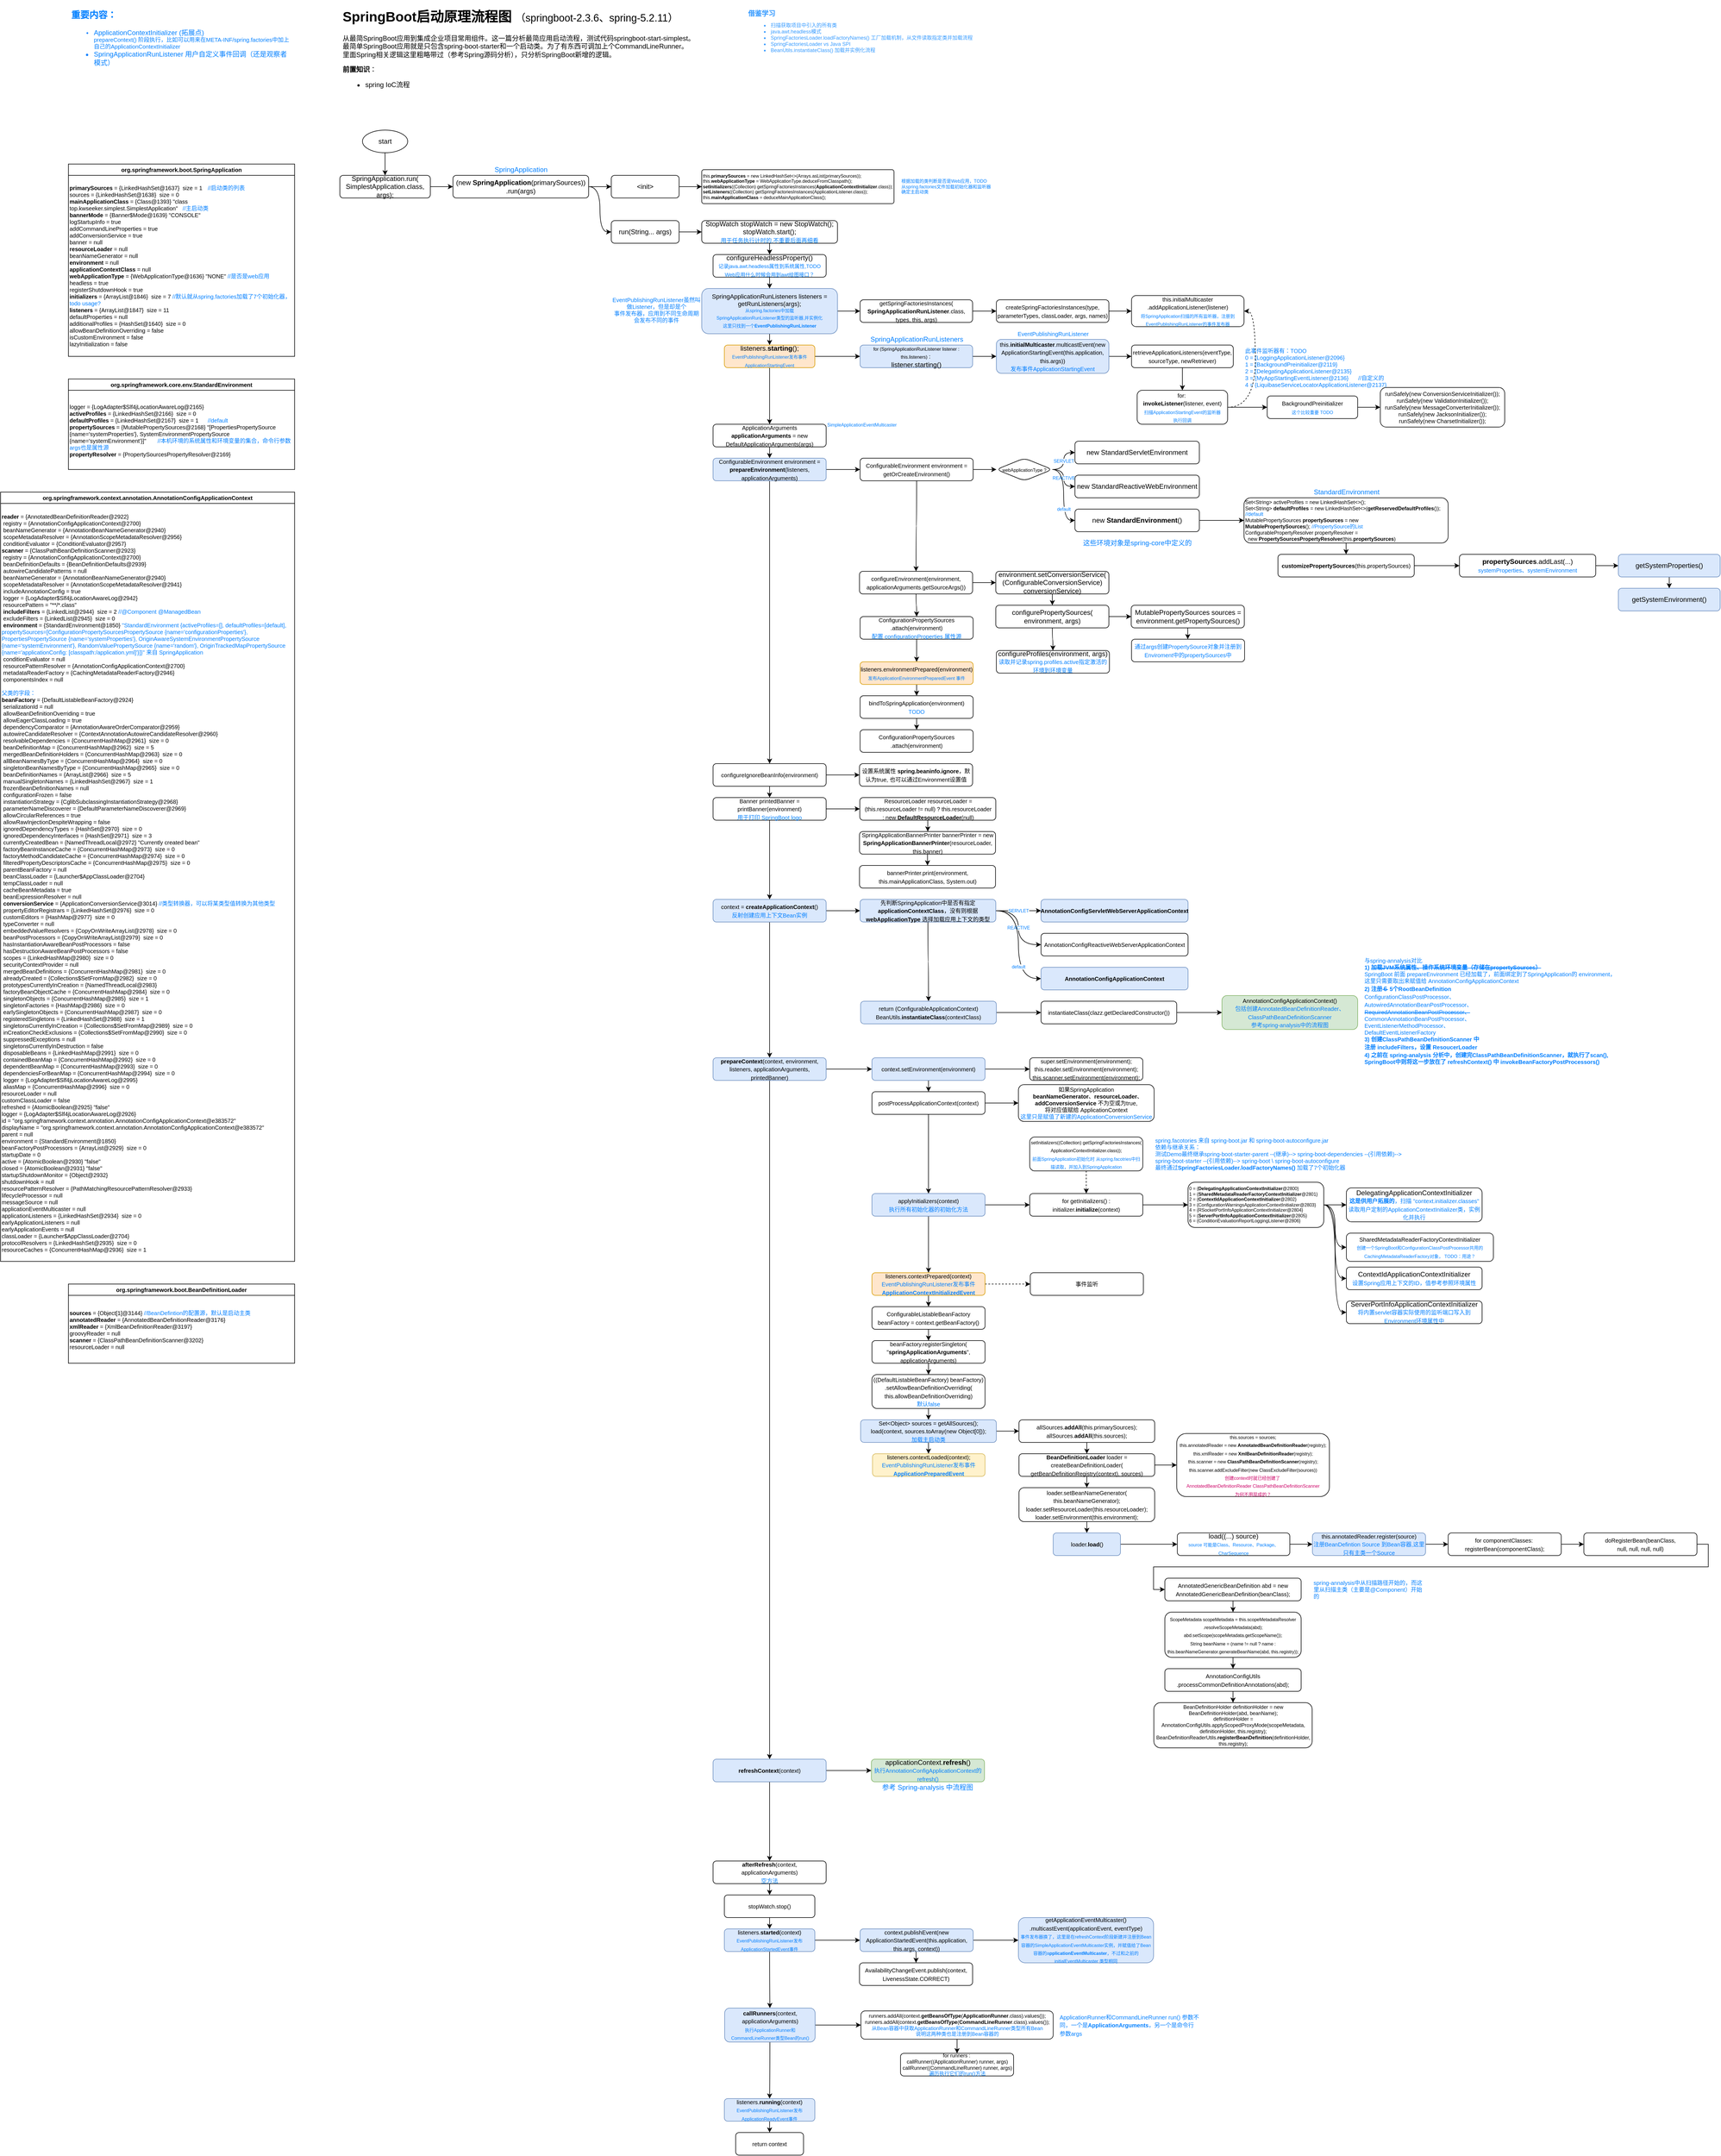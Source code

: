<mxfile version="16.1.2" type="device"><diagram id="Mj6XJnrp-Yf5mALXnl9V" name="第 1 页"><mxGraphModel dx="1925" dy="689" grid="1" gridSize="10" guides="1" tooltips="1" connect="1" arrows="1" fold="1" page="1" pageScale="1" pageWidth="827" pageHeight="1169" math="0" shadow="0"><root><mxCell id="0"/><mxCell id="1" parent="0"/><mxCell id="Io1vqSooorl4q-I1ofEq-10" value="SimpleApplicationEventMulticaster" style="text;whiteSpace=wrap;html=1;fontSize=8;fontColor=#007FFF;" parent="1" vertex="1"><mxGeometry x="900" y="750" width="150" height="30" as="geometry"/></mxCell><mxCell id="m2plIzOvqAoNiwVoSVz8-1" value="&lt;h1&gt;SpringBoot启动原理流程图 &lt;span style=&quot;font-weight: normal&quot;&gt;&lt;font style=&quot;font-size: 18px&quot;&gt;（springboot-2.3.6、spring-5.2.11）&lt;/font&gt;&lt;/span&gt;&lt;/h1&gt;&lt;div&gt;&lt;span style=&quot;font-weight: normal&quot;&gt;&lt;font style=&quot;font-size: 12px&quot;&gt;从最简SpringBoot应用到集成企业项目常用组件。这一篇分析最简应用启动流程，测试代码springboot-start-simplest。&lt;/font&gt;&lt;/span&gt;&lt;/div&gt;&lt;div&gt;最简单SpringBoot应用就是只包含spring-boot-starter和一个启动类。为了有东西可调加上个CommandLineRunner。&lt;br&gt;&lt;/div&gt;&lt;div&gt;里面Spring相关逻辑这里粗略带过（参考Spring源码分析），只分析SpringBoot新增的逻辑。&lt;/div&gt;&lt;p&gt;&lt;b&gt;前置知识&lt;/b&gt;：&lt;/p&gt;&lt;p&gt;&lt;/p&gt;&lt;ul&gt;&lt;li&gt;spring IoC流程&lt;/li&gt;&lt;/ul&gt;&lt;p&gt;&lt;/p&gt;" style="text;html=1;strokeColor=none;fillColor=none;spacing=5;spacingTop=-20;whiteSpace=wrap;overflow=hidden;rounded=0;" parent="1" vertex="1"><mxGeometry x="40" y="20" width="720" height="180" as="geometry"/></mxCell><mxCell id="m2plIzOvqAoNiwVoSVz8-3" value="" style="edgeStyle=orthogonalEdgeStyle;rounded=0;orthogonalLoop=1;jettySize=auto;html=1;curved=1;" parent="1" source="m2plIzOvqAoNiwVoSVz8-4" target="m2plIzOvqAoNiwVoSVz8-5" edge="1"><mxGeometry relative="1" as="geometry"/></mxCell><mxCell id="m2plIzOvqAoNiwVoSVz8-4" value="start" style="ellipse;whiteSpace=wrap;html=1;" parent="1" vertex="1"><mxGeometry x="80" y="240" width="80" height="40" as="geometry"/></mxCell><mxCell id="m2plIzOvqAoNiwVoSVz8-7" value="" style="edgeStyle=orthogonalEdgeStyle;curved=1;rounded=0;orthogonalLoop=1;jettySize=auto;html=1;fontSize=12;" parent="1" source="m2plIzOvqAoNiwVoSVz8-5" target="m2plIzOvqAoNiwVoSVz8-6" edge="1"><mxGeometry relative="1" as="geometry"/></mxCell><mxCell id="m2plIzOvqAoNiwVoSVz8-5" value="SpringApplication.run(&lt;br&gt;SimplestApplication.class, args);" style="rounded=1;whiteSpace=wrap;html=1;" parent="1" vertex="1"><mxGeometry x="40" y="320" width="160" height="40" as="geometry"/></mxCell><mxCell id="m2plIzOvqAoNiwVoSVz8-12" value="" style="edgeStyle=orthogonalEdgeStyle;curved=1;rounded=0;orthogonalLoop=1;jettySize=auto;html=1;fontSize=12;fontColor=#007FFF;" parent="1" source="m2plIzOvqAoNiwVoSVz8-6" target="m2plIzOvqAoNiwVoSVz8-11" edge="1"><mxGeometry relative="1" as="geometry"/></mxCell><mxCell id="m2plIzOvqAoNiwVoSVz8-17" style="edgeStyle=orthogonalEdgeStyle;curved=1;rounded=0;orthogonalLoop=1;jettySize=auto;html=1;exitX=1;exitY=0.5;exitDx=0;exitDy=0;fontSize=8;fontColor=#007FFF;entryX=0;entryY=0.5;entryDx=0;entryDy=0;" parent="1" source="m2plIzOvqAoNiwVoSVz8-6" target="m2plIzOvqAoNiwVoSVz8-18" edge="1"><mxGeometry relative="1" as="geometry"><mxPoint x="500" y="400" as="targetPoint"/></mxGeometry></mxCell><mxCell id="m2plIzOvqAoNiwVoSVz8-6" value="(new &lt;b&gt;SpringApplication&lt;/b&gt;(primarySources))&lt;br&gt;.run(args)" style="rounded=1;whiteSpace=wrap;html=1;" parent="1" vertex="1"><mxGeometry x="240" y="320" width="240" height="40" as="geometry"/></mxCell><mxCell id="m2plIzOvqAoNiwVoSVz8-8" value="&lt;font color=&quot;#007fff&quot;&gt;SpringApplication&lt;/font&gt;" style="text;html=1;align=center;verticalAlign=middle;resizable=0;points=[];autosize=1;strokeColor=none;fillColor=none;fontSize=12;" parent="1" vertex="1"><mxGeometry x="305" y="300" width="110" height="20" as="geometry"/></mxCell><mxCell id="m2plIzOvqAoNiwVoSVz8-9" value="org.springframework.boot.SpringApplication" style="swimlane;fontSize=10;fontColor=#000000;startSize=20;" parent="1" vertex="1"><mxGeometry x="-440" y="300" width="400" height="340" as="geometry"/></mxCell><mxCell id="m2plIzOvqAoNiwVoSVz8-10" value="&lt;div&gt;&lt;b style=&quot;color: rgb(0 , 0 , 0)&quot;&gt;primarySources&lt;/b&gt;&lt;font color=&quot;#000000&quot;&gt; = {LinkedHashSet@1637}&amp;nbsp; size = 1&lt;/font&gt;&lt;span style=&quot;color: rgb(0 , 0 , 0) ; white-space: pre&quot;&gt;&#9;&lt;/span&gt;//启动类的列表&lt;/div&gt;&lt;div&gt;&lt;font color=&quot;#000000&quot;&gt;sources = {LinkedHashSet@1638}&amp;nbsp; size = 0&lt;/font&gt;&lt;/div&gt;&lt;div&gt;&lt;b style=&quot;color: rgb(0 , 0 , 0)&quot;&gt;mainApplicationClass&lt;/b&gt;&lt;font color=&quot;#000000&quot;&gt; = {Class@1393} &quot;class&lt;/font&gt;&lt;span style=&quot;color: rgb(0 , 0 , 0) ; white-space: pre&quot;&gt;&#9;&lt;/span&gt;&lt;font color=&quot;#000000&quot;&gt; top.kwseeker.simplest.SimplestApplication&quot;&lt;/font&gt;&lt;span style=&quot;color: rgb(0 , 0 , 0) ; white-space: pre&quot;&gt;&#9;&lt;/span&gt;//主启动类&lt;/div&gt;&lt;div&gt;&lt;font color=&quot;#000000&quot;&gt;&lt;b&gt;bannerMode&lt;/b&gt; = {Banner$Mode@1639} &quot;CONSOLE&quot;&lt;/font&gt;&lt;/div&gt;&lt;div&gt;&lt;font color=&quot;#000000&quot;&gt;logStartupInfo = true&lt;/font&gt;&lt;/div&gt;&lt;div&gt;&lt;font color=&quot;#000000&quot;&gt;addCommandLineProperties = true&lt;/font&gt;&lt;/div&gt;&lt;div&gt;&lt;font color=&quot;#000000&quot;&gt;addConversionService = true&lt;/font&gt;&lt;/div&gt;&lt;div&gt;&lt;font color=&quot;#000000&quot;&gt;banner = null&lt;/font&gt;&lt;/div&gt;&lt;div&gt;&lt;font color=&quot;#000000&quot;&gt;&lt;b&gt;resourceLoader&lt;/b&gt; = null&lt;/font&gt;&lt;/div&gt;&lt;div&gt;&lt;font color=&quot;#000000&quot;&gt;beanNameGenerator = null&lt;/font&gt;&lt;/div&gt;&lt;div&gt;&lt;font color=&quot;#000000&quot;&gt;&lt;b&gt;environment&lt;/b&gt; = null&lt;/font&gt;&lt;/div&gt;&lt;div&gt;&lt;font color=&quot;#000000&quot;&gt;&lt;b&gt;applicationContextClass&lt;/b&gt; = null&lt;/font&gt;&lt;/div&gt;&lt;div&gt;&lt;font color=&quot;#000000&quot;&gt;&lt;b&gt;webApplicationType&lt;/b&gt; = {WebApplicationType@1636} &quot;NONE&quot; &lt;/font&gt;//是否是web应用&lt;/div&gt;&lt;div&gt;&lt;font color=&quot;#000000&quot;&gt;headless = true&lt;/font&gt;&lt;/div&gt;&lt;div&gt;&lt;font color=&quot;#000000&quot;&gt;registerShutdownHook = true&lt;/font&gt;&lt;/div&gt;&lt;div&gt;&lt;b style=&quot;color: rgb(0 , 0 , 0)&quot;&gt;initializers&lt;/b&gt;&lt;font color=&quot;#000000&quot;&gt; = {ArrayList@1846}&amp;nbsp; size = 7&amp;nbsp;&lt;/font&gt;//默认就从spring.factories加载了7个初始化器，todo usage?&lt;/div&gt;&lt;div&gt;&lt;font color=&quot;#000000&quot;&gt;&lt;b&gt;listeners&lt;/b&gt; = {ArrayList@1847}&amp;nbsp; size = 11&lt;/font&gt;&lt;/div&gt;&lt;div&gt;&lt;font color=&quot;#000000&quot;&gt;defaultProperties = null&lt;/font&gt;&lt;/div&gt;&lt;div&gt;&lt;font color=&quot;#000000&quot;&gt;additionalProfiles = {HashSet@1640}&amp;nbsp; size = 0&lt;/font&gt;&lt;/div&gt;&lt;div&gt;&lt;font color=&quot;#000000&quot;&gt;allowBeanDefinitionOverriding = false&lt;/font&gt;&lt;/div&gt;&lt;div&gt;&lt;font color=&quot;#000000&quot;&gt;isCustomEnvironment = false&lt;/font&gt;&lt;/div&gt;&lt;div&gt;&lt;font color=&quot;#000000&quot;&gt;lazyInitialization = false&lt;/font&gt;&lt;/div&gt;" style="text;html=1;strokeColor=none;fillColor=none;align=left;verticalAlign=middle;whiteSpace=wrap;rounded=0;fontSize=10;fontColor=#007FFF;" parent="m2plIzOvqAoNiwVoSVz8-9" vertex="1"><mxGeometry y="20" width="400" height="320" as="geometry"/></mxCell><mxCell id="m2plIzOvqAoNiwVoSVz8-14" value="" style="edgeStyle=orthogonalEdgeStyle;curved=1;rounded=0;orthogonalLoop=1;jettySize=auto;html=1;fontSize=12;fontColor=#007FFF;" parent="1" source="m2plIzOvqAoNiwVoSVz8-11" target="m2plIzOvqAoNiwVoSVz8-13" edge="1"><mxGeometry relative="1" as="geometry"/></mxCell><mxCell id="m2plIzOvqAoNiwVoSVz8-11" value="&amp;lt;init&amp;gt;" style="rounded=1;whiteSpace=wrap;html=1;" parent="1" vertex="1"><mxGeometry x="520" y="320" width="120" height="40" as="geometry"/></mxCell><mxCell id="m2plIzOvqAoNiwVoSVz8-13" value="&lt;div style=&quot;font-size: 8px&quot;&gt;&lt;font style=&quot;font-size: 8px&quot;&gt;this.&lt;b&gt;primarySources&lt;/b&gt; = new LinkedHashSet&amp;lt;&amp;gt;(Arrays.asList(primarySources));&lt;/font&gt;&lt;/div&gt;&lt;div style=&quot;font-size: 8px&quot;&gt;&lt;font style=&quot;font-size: 8px&quot;&gt;&lt;span&gt;&#9;&#9;&lt;/span&gt;this.&lt;b&gt;webApplicationType&lt;/b&gt; = WebApplicationType.deduceFromClasspath();&lt;/font&gt;&lt;/div&gt;&lt;div style=&quot;font-size: 8px&quot;&gt;&lt;font style=&quot;font-size: 8px&quot;&gt;&lt;span&gt;&#9;&#9;&lt;/span&gt;&lt;b&gt;setInitializers&lt;/b&gt;((Collection) getSpringFactoriesInstances(&lt;b&gt;ApplicationContextInitializer&lt;/b&gt;.class));&lt;/font&gt;&lt;/div&gt;&lt;div style=&quot;font-size: 8px&quot;&gt;&lt;font style=&quot;font-size: 8px&quot;&gt;&lt;span&gt;&#9;&#9;&lt;/span&gt;&lt;b&gt;setListeners&lt;/b&gt;((Collection) getSpringFactoriesInstances(ApplicationListener.class));&lt;/font&gt;&lt;/div&gt;&lt;div style=&quot;font-size: 8px&quot;&gt;&lt;font style=&quot;font-size: 8px&quot;&gt;&#9;&#9;this.&lt;b&gt;mainApplicationClass&lt;/b&gt; = deduceMainApplicationClass();&lt;/font&gt;&lt;/div&gt;" style="rounded=1;whiteSpace=wrap;html=1;align=left;arcSize=6;" parent="1" vertex="1"><mxGeometry x="680" y="310" width="340" height="60" as="geometry"/></mxCell><mxCell id="m2plIzOvqAoNiwVoSVz8-15" value="根据加载的类判断是否是Web应用，TODO&lt;br&gt;从spring.factories文件加载初始化器和监听器&lt;br&gt;确定主启动类" style="text;html=1;align=left;verticalAlign=middle;resizable=0;points=[];autosize=1;strokeColor=none;fillColor=none;fontSize=8;fontColor=#007FFF;" parent="1" vertex="1"><mxGeometry x="1031" y="320" width="170" height="40" as="geometry"/></mxCell><mxCell id="m2plIzOvqAoNiwVoSVz8-16" value="&lt;span style=&quot;font-size: 12px&quot;&gt;&lt;b&gt;借鉴学习&lt;/b&gt;&lt;/span&gt;&lt;br style=&quot;font-size: 9px&quot;&gt;&lt;ul&gt;&lt;li&gt;扫描获取项目中引入的所有类&lt;br&gt;&lt;/li&gt;&lt;li&gt;java.awt.headless模式&lt;br&gt;&lt;/li&gt;&lt;li&gt;SpringFactoriesLoader.loadFactoryNames() 工厂加载机制，从文件读取指定类并加载流程&lt;br&gt;&lt;/li&gt;&lt;li&gt;SpringFactoriesLoader vs Java SPI&lt;/li&gt;&lt;li&gt;BeanUtils.instantiateClass() 加载并实例化流程&lt;br&gt;&lt;/li&gt;&lt;/ul&gt;" style="text;html=1;strokeColor=none;fillColor=none;align=left;verticalAlign=top;whiteSpace=wrap;rounded=0;fontSize=9;fontColor=#3399FF;" parent="1" vertex="1"><mxGeometry x="760" y="20" width="600" height="240" as="geometry"/></mxCell><mxCell id="m2plIzOvqAoNiwVoSVz8-20" value="" style="edgeStyle=orthogonalEdgeStyle;curved=1;rounded=0;orthogonalLoop=1;jettySize=auto;html=1;fontSize=8;fontColor=#007FFF;" parent="1" source="m2plIzOvqAoNiwVoSVz8-18" target="m2plIzOvqAoNiwVoSVz8-19" edge="1"><mxGeometry relative="1" as="geometry"/></mxCell><mxCell id="m2plIzOvqAoNiwVoSVz8-18" value="run(String... args)" style="rounded=1;whiteSpace=wrap;html=1;" parent="1" vertex="1"><mxGeometry x="520" y="400" width="120" height="40" as="geometry"/></mxCell><mxCell id="m2plIzOvqAoNiwVoSVz8-25" style="edgeStyle=orthogonalEdgeStyle;curved=1;rounded=0;orthogonalLoop=1;jettySize=auto;html=1;exitX=0.5;exitY=1;exitDx=0;exitDy=0;entryX=0.5;entryY=0;entryDx=0;entryDy=0;fontSize=10;fontColor=#007FFF;" parent="1" source="m2plIzOvqAoNiwVoSVz8-19" target="m2plIzOvqAoNiwVoSVz8-24" edge="1"><mxGeometry relative="1" as="geometry"/></mxCell><mxCell id="m2plIzOvqAoNiwVoSVz8-19" value="&lt;div&gt;StopWatch stopWatch = new StopWatch();&lt;/div&gt;&lt;div&gt;stopWatch.start();&lt;br&gt;&lt;font color=&quot;#007fff&quot; style=&quot;font-size: 10px&quot;&gt;用于任务执行计时的,不重要后面再细看&lt;/font&gt;&lt;/div&gt;" style="rounded=1;whiteSpace=wrap;html=1;" parent="1" vertex="1"><mxGeometry x="680" y="400" width="240" height="40" as="geometry"/></mxCell><mxCell id="m2plIzOvqAoNiwVoSVz8-31" value="" style="edgeStyle=orthogonalEdgeStyle;curved=1;rounded=0;orthogonalLoop=1;jettySize=auto;html=1;fontSize=12;fontColor=#007FFF;" parent="1" source="m2plIzOvqAoNiwVoSVz8-21" target="m2plIzOvqAoNiwVoSVz8-30" edge="1"><mxGeometry relative="1" as="geometry"/></mxCell><mxCell id="m2plIzOvqAoNiwVoSVz8-35" style="edgeStyle=orthogonalEdgeStyle;curved=1;rounded=0;orthogonalLoop=1;jettySize=auto;html=1;exitX=1;exitY=0.5;exitDx=0;exitDy=0;fontSize=8;fontColor=#007FFF;" parent="1" source="m2plIzOvqAoNiwVoSVz8-21" target="m2plIzOvqAoNiwVoSVz8-34" edge="1"><mxGeometry relative="1" as="geometry"/></mxCell><mxCell id="m2plIzOvqAoNiwVoSVz8-21" value="&lt;div style=&quot;font-size: 8px&quot;&gt;&lt;span style=&quot;font-size: 11px&quot;&gt;SpringApplicationRunListeners listeners = getRunListeners(args);&lt;/span&gt;&lt;br&gt;&lt;span style=&quot;color: rgb(0 , 127 , 255)&quot;&gt;&lt;font style=&quot;font-size: 8px&quot;&gt;从spring.factories中加载&lt;/font&gt;&lt;/span&gt;&lt;/div&gt;&lt;font color=&quot;#007fff&quot; style=&quot;font-size: 8px&quot;&gt;SpringApplicationRunListener类型&lt;/font&gt;&lt;span style=&quot;font-size: 8px ; color: rgb(0 , 127 , 255)&quot;&gt;的监听器,并实例化&lt;br&gt;&lt;/span&gt;&lt;font color=&quot;#007fff&quot;&gt;&lt;span style=&quot;font-size: 8px&quot;&gt;这里只找到一个&lt;b&gt;EventPublishingRunListener&lt;/b&gt;&lt;/span&gt;&lt;br&gt;&lt;/font&gt;" style="rounded=1;whiteSpace=wrap;html=1;fillColor=#dae8fc;strokeColor=#6c8ebf;" parent="1" vertex="1"><mxGeometry x="680" y="520" width="240" height="80" as="geometry"/></mxCell><mxCell id="m2plIzOvqAoNiwVoSVz8-26" style="edgeStyle=orthogonalEdgeStyle;curved=1;rounded=0;orthogonalLoop=1;jettySize=auto;html=1;exitX=0.5;exitY=1;exitDx=0;exitDy=0;entryX=0.5;entryY=0;entryDx=0;entryDy=0;fontSize=10;fontColor=#007FFF;" parent="1" source="m2plIzOvqAoNiwVoSVz8-24" target="m2plIzOvqAoNiwVoSVz8-21" edge="1"><mxGeometry relative="1" as="geometry"/></mxCell><mxCell id="m2plIzOvqAoNiwVoSVz8-24" value="configureHeadlessProperty()&lt;br&gt;&lt;font style=&quot;font-size: 9px&quot; color=&quot;#007fff&quot;&gt;记录java.awt.headless属性到系统属性,TODO&lt;br&gt;Web应用什么时候会用到awt绘图接口？&lt;br&gt;&lt;/font&gt;" style="rounded=1;whiteSpace=wrap;html=1;" parent="1" vertex="1"><mxGeometry x="700" y="460" width="200" height="40" as="geometry"/></mxCell><mxCell id="m2plIzOvqAoNiwVoSVz8-37" value="" style="edgeStyle=orthogonalEdgeStyle;curved=1;rounded=0;orthogonalLoop=1;jettySize=auto;html=1;fontSize=10;fontColor=#007FFF;" parent="1" source="m2plIzOvqAoNiwVoSVz8-27" target="m2plIzOvqAoNiwVoSVz8-36" edge="1"><mxGeometry relative="1" as="geometry"/></mxCell><mxCell id="m2plIzOvqAoNiwVoSVz8-27" value="&lt;font style=&quot;font-size: 8px&quot;&gt;for (SpringApplicationRunListener listener : this.listeners)：&lt;/font&gt;&lt;br&gt;listener.starting()" style="rounded=1;whiteSpace=wrap;html=1;fillColor=#dae8fc;strokeColor=#6c8ebf;" parent="1" vertex="1"><mxGeometry x="960" y="620" width="199" height="40" as="geometry"/></mxCell><mxCell id="m2plIzOvqAoNiwVoSVz8-29" value="&lt;font style=&quot;font-size: 12px&quot;&gt;SpringApplicationRunListeners&lt;/font&gt;" style="text;html=1;align=center;verticalAlign=middle;resizable=0;points=[];autosize=1;strokeColor=none;fillColor=none;fontSize=8;fontColor=#007FFF;" parent="1" vertex="1"><mxGeometry x="969.5" y="600" width="180" height="20" as="geometry"/></mxCell><mxCell id="m2plIzOvqAoNiwVoSVz8-32" style="edgeStyle=orthogonalEdgeStyle;curved=1;rounded=0;orthogonalLoop=1;jettySize=auto;html=1;exitX=1;exitY=0.5;exitDx=0;exitDy=0;entryX=0;entryY=0.5;entryDx=0;entryDy=0;fontSize=8;fontColor=#007FFF;" parent="1" source="m2plIzOvqAoNiwVoSVz8-30" target="m2plIzOvqAoNiwVoSVz8-27" edge="1"><mxGeometry relative="1" as="geometry"/></mxCell><mxCell id="m2plIzOvqAoNiwVoSVz8-57" value="" style="edgeStyle=orthogonalEdgeStyle;curved=1;rounded=0;orthogonalLoop=1;jettySize=auto;html=1;fontSize=8;fontColor=#007FFF;" parent="1" source="m2plIzOvqAoNiwVoSVz8-30" target="m2plIzOvqAoNiwVoSVz8-56" edge="1"><mxGeometry relative="1" as="geometry"/></mxCell><mxCell id="m2plIzOvqAoNiwVoSVz8-30" value="&lt;span&gt;listeners.&lt;/span&gt;&lt;b&gt;starting&lt;/b&gt;&lt;span&gt;();&lt;br&gt;&lt;font color=&quot;#007fff&quot; style=&quot;font-size: 8px&quot;&gt;EventPublishingRunListener发布事件ApplicationStartingEvent&lt;/font&gt;&lt;br&gt;&lt;/span&gt;" style="rounded=1;whiteSpace=wrap;html=1;fillColor=#ffe6cc;strokeColor=#d79b00;" parent="1" vertex="1"><mxGeometry x="720" y="620" width="160" height="40" as="geometry"/></mxCell><mxCell id="m2plIzOvqAoNiwVoSVz8-47" style="edgeStyle=orthogonalEdgeStyle;curved=1;rounded=0;orthogonalLoop=1;jettySize=auto;html=1;exitX=1;exitY=0.5;exitDx=0;exitDy=0;entryX=0;entryY=0.5;entryDx=0;entryDy=0;fontSize=10;fontColor=#007FFF;" parent="1" source="m2plIzOvqAoNiwVoSVz8-34" target="m2plIzOvqAoNiwVoSVz8-46" edge="1"><mxGeometry relative="1" as="geometry"/></mxCell><mxCell id="m2plIzOvqAoNiwVoSVz8-34" value="&lt;span style=&quot;font-size: 10px&quot;&gt;getSpringFactoriesInstances(&lt;br&gt;&lt;b&gt;SpringApplicationRunListener&lt;/b&gt;.class, types, this, args)&lt;/span&gt;" style="rounded=1;whiteSpace=wrap;html=1;" parent="1" vertex="1"><mxGeometry x="960" y="540" width="199" height="40" as="geometry"/></mxCell><mxCell id="m2plIzOvqAoNiwVoSVz8-41" value="" style="edgeStyle=orthogonalEdgeStyle;curved=1;rounded=0;orthogonalLoop=1;jettySize=auto;html=1;fontSize=10;fontColor=#007FFF;" parent="1" source="m2plIzOvqAoNiwVoSVz8-36" target="m2plIzOvqAoNiwVoSVz8-40" edge="1"><mxGeometry relative="1" as="geometry"/></mxCell><mxCell id="m2plIzOvqAoNiwVoSVz8-36" value="&lt;font&gt;&lt;span style=&quot;font-size: 10px&quot;&gt;this.&lt;b&gt;initialMulticaster&lt;/b&gt;.multicastEvent(new ApplicationStartingEvent(this.application, this.args))&lt;/span&gt;&lt;br&gt;&lt;font color=&quot;#007fff&quot; style=&quot;font-size: 10px&quot;&gt;发布事件&lt;/font&gt;&lt;font color=&quot;#007fff&quot;&gt;&lt;span style=&quot;font-size: 10px&quot;&gt;ApplicationStartingEvent&lt;/span&gt;&lt;/font&gt;&lt;br&gt;&lt;/font&gt;" style="rounded=1;whiteSpace=wrap;html=1;fillColor=#dae8fc;strokeColor=#6c8ebf;" parent="1" vertex="1"><mxGeometry x="1201" y="610" width="199" height="60" as="geometry"/></mxCell><mxCell id="m2plIzOvqAoNiwVoSVz8-38" value="EventPublishingRunListener虽然叫做Listener，但是却是个&lt;br&gt;事件发布器，应用到不同生命周期会发布不同的事件" style="text;html=1;strokeColor=none;fillColor=none;align=center;verticalAlign=middle;whiteSpace=wrap;rounded=0;fontSize=10;fontColor=#007FFF;" parent="1" vertex="1"><mxGeometry x="520" y="527.5" width="160" height="60" as="geometry"/></mxCell><mxCell id="m2plIzOvqAoNiwVoSVz8-39" value="&lt;div&gt;此事件监听器有：TODO&lt;br&gt;0 = {LoggingApplicationListener@2096}&amp;nbsp;&lt;/div&gt;&lt;div&gt;1 = {BackgroundPreinitializer@2119}&amp;nbsp;&lt;/div&gt;&lt;div&gt;2 = {DelegatingApplicationListener@2135}&amp;nbsp;&lt;/div&gt;&lt;div&gt;3 = {MyAppStartingEventListener@2136}&amp;nbsp;&lt;span style=&quot;white-space: pre&quot;&gt;&#9;&lt;/span&gt;//自定义的&lt;/div&gt;&lt;div&gt;4 = {LiquibaseServiceLocatorApplicationListener@2137}&amp;nbsp;&lt;/div&gt;" style="text;html=1;strokeColor=none;fillColor=none;align=left;verticalAlign=middle;whiteSpace=wrap;rounded=0;fontSize=10;fontColor=#007FFF;" parent="1" vertex="1"><mxGeometry x="1639" y="620" width="270" height="80" as="geometry"/></mxCell><mxCell id="m2plIzOvqAoNiwVoSVz8-44" value="" style="edgeStyle=orthogonalEdgeStyle;curved=1;rounded=0;orthogonalLoop=1;jettySize=auto;html=1;fontSize=10;fontColor=#007FFF;" parent="1" source="m2plIzOvqAoNiwVoSVz8-40" target="m2plIzOvqAoNiwVoSVz8-43" edge="1"><mxGeometry relative="1" as="geometry"/></mxCell><mxCell id="m2plIzOvqAoNiwVoSVz8-40" value="&lt;font&gt;&lt;span style=&quot;font-size: 10px&quot;&gt;retrieveApplicationListeners(eventType, sourceType, newRetriever)&lt;/span&gt;&lt;br&gt;&lt;/font&gt;" style="rounded=1;whiteSpace=wrap;html=1;" parent="1" vertex="1"><mxGeometry x="1440" y="620" width="180" height="40" as="geometry"/></mxCell><mxCell id="m2plIzOvqAoNiwVoSVz8-42" value="EventPublishingRunListener" style="text;html=1;align=center;verticalAlign=middle;resizable=0;points=[];autosize=1;strokeColor=none;fillColor=none;fontSize=10;fontColor=#007FFF;" parent="1" vertex="1"><mxGeometry x="1230.5" y="590" width="140" height="20" as="geometry"/></mxCell><mxCell id="m2plIzOvqAoNiwVoSVz8-50" style="edgeStyle=orthogonalEdgeStyle;curved=1;rounded=0;orthogonalLoop=1;jettySize=auto;html=1;exitX=1;exitY=0.5;exitDx=0;exitDy=0;entryX=1;entryY=0.5;entryDx=0;entryDy=0;fontSize=8;fontColor=#007FFF;dashed=1;" parent="1" source="m2plIzOvqAoNiwVoSVz8-43" target="m2plIzOvqAoNiwVoSVz8-48" edge="1"><mxGeometry relative="1" as="geometry"/></mxCell><mxCell id="m2plIzOvqAoNiwVoSVz8-52" value="" style="edgeStyle=orthogonalEdgeStyle;curved=1;rounded=0;orthogonalLoop=1;jettySize=auto;html=1;fontSize=8;fontColor=#007FFF;" parent="1" source="m2plIzOvqAoNiwVoSVz8-43" target="m2plIzOvqAoNiwVoSVz8-51" edge="1"><mxGeometry relative="1" as="geometry"/></mxCell><mxCell id="m2plIzOvqAoNiwVoSVz8-43" value="&lt;font&gt;&lt;span style=&quot;font-size: 10px&quot;&gt;for:&amp;nbsp;&lt;br&gt;&lt;b&gt;invokeListener&lt;/b&gt;(listener, event)&lt;br&gt;&lt;/span&gt;&lt;font color=&quot;#007fff&quot; style=&quot;font-size: 8px&quot;&gt;扫描ApplicationStartingEvent的监听器&lt;br&gt;执行回调&lt;/font&gt;&lt;br&gt;&lt;/font&gt;" style="rounded=1;whiteSpace=wrap;html=1;" parent="1" vertex="1"><mxGeometry x="1450" y="700" width="160" height="60" as="geometry"/></mxCell><mxCell id="m2plIzOvqAoNiwVoSVz8-49" value="" style="edgeStyle=orthogonalEdgeStyle;curved=1;rounded=0;orthogonalLoop=1;jettySize=auto;html=1;fontSize=10;fontColor=#007FFF;" parent="1" source="m2plIzOvqAoNiwVoSVz8-46" target="m2plIzOvqAoNiwVoSVz8-48" edge="1"><mxGeometry relative="1" as="geometry"/></mxCell><mxCell id="m2plIzOvqAoNiwVoSVz8-46" value="&lt;span style=&quot;font-size: 10px&quot;&gt;createSpringFactoriesInstances(type, parameterTypes, classLoader, args, names)&lt;/span&gt;" style="rounded=1;whiteSpace=wrap;html=1;" parent="1" vertex="1"><mxGeometry x="1201" y="540" width="199" height="40" as="geometry"/></mxCell><mxCell id="m2plIzOvqAoNiwVoSVz8-48" value="&lt;span style=&quot;font-size: 10px&quot;&gt;this.initialMulticaster&lt;br&gt;.addApplicationListener(listener)&lt;br&gt;&lt;/span&gt;&lt;font style=&quot;font-size: 8px&quot; color=&quot;#007fff&quot;&gt;将SpringApplication扫描的所有监听器，注册到EventPublishingRunListener的事件发布器&lt;/font&gt;" style="rounded=1;whiteSpace=wrap;html=1;" parent="1" vertex="1"><mxGeometry x="1440" y="532.5" width="199" height="55" as="geometry"/></mxCell><mxCell id="m2plIzOvqAoNiwVoSVz8-55" style="edgeStyle=orthogonalEdgeStyle;curved=1;rounded=0;orthogonalLoop=1;jettySize=auto;html=1;exitX=1;exitY=0.5;exitDx=0;exitDy=0;fontSize=8;fontColor=#007FFF;" parent="1" source="m2plIzOvqAoNiwVoSVz8-51" target="m2plIzOvqAoNiwVoSVz8-54" edge="1"><mxGeometry relative="1" as="geometry"/></mxCell><mxCell id="m2plIzOvqAoNiwVoSVz8-51" value="&lt;font&gt;&lt;span style=&quot;font-size: 10px&quot;&gt;BackgroundPreinitializer&lt;br&gt;&lt;/span&gt;&lt;font style=&quot;font-size: 8px&quot; color=&quot;#007fff&quot;&gt;这个比较重要 TODO&lt;/font&gt;&lt;br&gt;&lt;/font&gt;" style="rounded=1;whiteSpace=wrap;html=1;" parent="1" vertex="1"><mxGeometry x="1680" y="710" width="160" height="40" as="geometry"/></mxCell><mxCell id="m2plIzOvqAoNiwVoSVz8-54" value="&lt;font style=&quot;font-size: 10px&quot;&gt;&lt;div&gt;runSafely(new ConversionServiceInitializer());&lt;/div&gt;&lt;div&gt;&lt;span&gt;&#9;&#9;&#9;&#9;&#9;&lt;/span&gt;runSafely(new ValidationInitializer());&lt;/div&gt;&lt;div&gt;&lt;span&gt;&#9;&#9;&#9;&#9;&#9;&lt;/span&gt;runSafely(new MessageConverterInitializer());&lt;/div&gt;&lt;div&gt;&lt;span&gt;&#9;&#9;&#9;&#9;&#9;&lt;/span&gt;runSafely(new JacksonInitializer());&lt;/div&gt;&lt;div&gt;&lt;span&gt;&#9;&#9;&#9;&#9;&#9;&lt;/span&gt;runSafely(new CharsetInitializer());&lt;/div&gt;&lt;/font&gt;" style="rounded=1;whiteSpace=wrap;html=1;" parent="1" vertex="1"><mxGeometry x="1880" y="695" width="220" height="70" as="geometry"/></mxCell><mxCell id="m2plIzOvqAoNiwVoSVz8-59" value="" style="edgeStyle=orthogonalEdgeStyle;curved=1;rounded=0;orthogonalLoop=1;jettySize=auto;html=1;fontSize=10;fontColor=#007FFF;" parent="1" source="m2plIzOvqAoNiwVoSVz8-56" target="m2plIzOvqAoNiwVoSVz8-58" edge="1"><mxGeometry relative="1" as="geometry"/></mxCell><mxCell id="m2plIzOvqAoNiwVoSVz8-56" value="&lt;font style=&quot;font-size: 10px&quot;&gt;ApplicationArguments &lt;b&gt;applicationArguments&lt;/b&gt; = new DefaultApplicationArguments(args)&lt;/font&gt;" style="rounded=1;whiteSpace=wrap;html=1;" parent="1" vertex="1"><mxGeometry x="700" y="760" width="200" height="40" as="geometry"/></mxCell><mxCell id="m2plIzOvqAoNiwVoSVz8-61" value="" style="edgeStyle=orthogonalEdgeStyle;curved=1;rounded=0;orthogonalLoop=1;jettySize=auto;html=1;fontSize=10;fontColor=#007FFF;" parent="1" source="m2plIzOvqAoNiwVoSVz8-58" target="m2plIzOvqAoNiwVoSVz8-60" edge="1"><mxGeometry relative="1" as="geometry"/></mxCell><mxCell id="m2plIzOvqAoNiwVoSVz8-87" value="" style="edgeStyle=orthogonalEdgeStyle;curved=1;rounded=0;orthogonalLoop=1;jettySize=auto;html=1;fontSize=8;fontColor=#007FFF;" parent="1" source="m2plIzOvqAoNiwVoSVz8-58" target="m2plIzOvqAoNiwVoSVz8-86" edge="1"><mxGeometry relative="1" as="geometry"/></mxCell><mxCell id="m2plIzOvqAoNiwVoSVz8-58" value="&lt;font style=&quot;font-size: 10px&quot;&gt;ConfigurableEnvironment environment = &lt;b&gt;prepareEnvironment&lt;/b&gt;(listeners, applicationArguments)&lt;/font&gt;" style="rounded=1;whiteSpace=wrap;html=1;fillColor=#dae8fc;strokeColor=#6c8ebf;" parent="1" vertex="1"><mxGeometry x="700" y="820" width="200" height="40" as="geometry"/></mxCell><mxCell id="m2plIzOvqAoNiwVoSVz8-63" value="" style="edgeStyle=orthogonalEdgeStyle;curved=1;rounded=0;orthogonalLoop=1;jettySize=auto;html=1;fontSize=10;fontColor=#007FFF;" parent="1" source="m2plIzOvqAoNiwVoSVz8-60" target="m2plIzOvqAoNiwVoSVz8-62" edge="1"><mxGeometry relative="1" as="geometry"/></mxCell><mxCell id="m2plIzOvqAoNiwVoSVz8-135" value="" style="edgeStyle=orthogonalEdgeStyle;curved=1;rounded=0;orthogonalLoop=1;jettySize=auto;html=1;fontSize=8;fontColor=#007FFF;" parent="1" source="m2plIzOvqAoNiwVoSVz8-60" target="m2plIzOvqAoNiwVoSVz8-134" edge="1"><mxGeometry relative="1" as="geometry"/></mxCell><mxCell id="m2plIzOvqAoNiwVoSVz8-60" value="&lt;span style=&quot;font-size: 10px&quot;&gt;configureIgnoreBeanInfo(environment)&lt;/span&gt;" style="rounded=1;whiteSpace=wrap;html=1;" parent="1" vertex="1"><mxGeometry x="700" y="1360" width="200" height="40" as="geometry"/></mxCell><mxCell id="m2plIzOvqAoNiwVoSVz8-65" value="" style="edgeStyle=orthogonalEdgeStyle;curved=1;rounded=0;orthogonalLoop=1;jettySize=auto;html=1;fontSize=10;fontColor=#007FFF;" parent="1" source="m2plIzOvqAoNiwVoSVz8-62" target="m2plIzOvqAoNiwVoSVz8-64" edge="1"><mxGeometry relative="1" as="geometry"/></mxCell><mxCell id="m2plIzOvqAoNiwVoSVz8-137" value="" style="edgeStyle=orthogonalEdgeStyle;curved=1;rounded=0;orthogonalLoop=1;jettySize=auto;html=1;fontSize=8;fontColor=#007FFF;" parent="1" source="m2plIzOvqAoNiwVoSVz8-62" target="m2plIzOvqAoNiwVoSVz8-136" edge="1"><mxGeometry relative="1" as="geometry"/></mxCell><mxCell id="m2plIzOvqAoNiwVoSVz8-62" value="&lt;span style=&quot;font-size: 10px&quot;&gt;Banner printedBanner = printBanner(environment)&lt;br&gt;&lt;font color=&quot;#007fff&quot;&gt;用于打印 SpringBoot logo&lt;/font&gt;&lt;br&gt;&lt;/span&gt;" style="rounded=1;whiteSpace=wrap;html=1;" parent="1" vertex="1"><mxGeometry x="700" y="1420" width="200" height="40" as="geometry"/></mxCell><mxCell id="m2plIzOvqAoNiwVoSVz8-67" value="" style="edgeStyle=orthogonalEdgeStyle;curved=1;rounded=0;orthogonalLoop=1;jettySize=auto;html=1;fontSize=10;fontColor=#007FFF;" parent="1" source="m2plIzOvqAoNiwVoSVz8-64" target="m2plIzOvqAoNiwVoSVz8-66" edge="1"><mxGeometry relative="1" as="geometry"/></mxCell><mxCell id="m2plIzOvqAoNiwVoSVz8-147" value="" style="edgeStyle=orthogonalEdgeStyle;curved=1;rounded=0;orthogonalLoop=1;jettySize=auto;html=1;fontSize=8;fontColor=#007FFF;" parent="1" source="m2plIzOvqAoNiwVoSVz8-64" target="m2plIzOvqAoNiwVoSVz8-146" edge="1"><mxGeometry relative="1" as="geometry"/></mxCell><mxCell id="m2plIzOvqAoNiwVoSVz8-64" value="&lt;span style=&quot;font-size: 10px&quot;&gt;context = &lt;b&gt;createApplicationContext&lt;/b&gt;()&lt;br&gt;&lt;font color=&quot;#007fff&quot;&gt;反射创建应用上下文Bean实例&lt;/font&gt;&lt;br&gt;&lt;/span&gt;" style="rounded=1;whiteSpace=wrap;html=1;fillColor=#dae8fc;strokeColor=#6c8ebf;" parent="1" vertex="1"><mxGeometry x="700" y="1600" width="200" height="40" as="geometry"/></mxCell><mxCell id="m2plIzOvqAoNiwVoSVz8-69" value="" style="edgeStyle=orthogonalEdgeStyle;curved=1;rounded=0;orthogonalLoop=1;jettySize=auto;html=1;fontSize=10;fontColor=#007FFF;" parent="1" source="m2plIzOvqAoNiwVoSVz8-66" target="m2plIzOvqAoNiwVoSVz8-68" edge="1"><mxGeometry relative="1" as="geometry"/></mxCell><mxCell id="m2plIzOvqAoNiwVoSVz8-167" value="" style="edgeStyle=orthogonalEdgeStyle;curved=1;rounded=0;orthogonalLoop=1;jettySize=auto;html=1;fontSize=8;fontColor=#007FFF;" parent="1" source="m2plIzOvqAoNiwVoSVz8-66" target="m2plIzOvqAoNiwVoSVz8-166" edge="1"><mxGeometry relative="1" as="geometry"/></mxCell><mxCell id="m2plIzOvqAoNiwVoSVz8-66" value="&lt;span style=&quot;font-size: 10px&quot;&gt;&lt;b&gt;prepareContext&lt;/b&gt;(context, environment, listeners, applicationArguments, printedBanner)&lt;/span&gt;" style="rounded=1;whiteSpace=wrap;html=1;fillColor=#dae8fc;strokeColor=#6c8ebf;" parent="1" vertex="1"><mxGeometry x="700" y="1880" width="200" height="40" as="geometry"/></mxCell><mxCell id="m2plIzOvqAoNiwVoSVz8-71" value="" style="edgeStyle=orthogonalEdgeStyle;curved=1;rounded=0;orthogonalLoop=1;jettySize=auto;html=1;fontSize=10;fontColor=#007FFF;" parent="1" source="m2plIzOvqAoNiwVoSVz8-68" target="m2plIzOvqAoNiwVoSVz8-70" edge="1"><mxGeometry relative="1" as="geometry"/></mxCell><mxCell id="_rwLAphjTBtxDSMBcXW9-10" value="" style="edgeStyle=orthogonalEdgeStyle;curved=1;rounded=0;orthogonalLoop=1;jettySize=auto;html=1;fontSize=10;fontColor=#007FFF;" parent="1" source="m2plIzOvqAoNiwVoSVz8-68" target="_rwLAphjTBtxDSMBcXW9-9" edge="1"><mxGeometry relative="1" as="geometry"/></mxCell><mxCell id="m2plIzOvqAoNiwVoSVz8-68" value="&lt;span style=&quot;font-size: 10px&quot;&gt;&lt;b&gt;refreshContext&lt;/b&gt;(context)&lt;/span&gt;" style="rounded=1;whiteSpace=wrap;html=1;fillColor=#dae8fc;strokeColor=#6c8ebf;" parent="1" vertex="1"><mxGeometry x="700" y="3120" width="200" height="40" as="geometry"/></mxCell><mxCell id="m2plIzOvqAoNiwVoSVz8-73" value="" style="edgeStyle=orthogonalEdgeStyle;curved=1;rounded=0;orthogonalLoop=1;jettySize=auto;html=1;fontSize=10;fontColor=#007FFF;" parent="1" source="m2plIzOvqAoNiwVoSVz8-70" target="m2plIzOvqAoNiwVoSVz8-72" edge="1"><mxGeometry relative="1" as="geometry"/></mxCell><mxCell id="m2plIzOvqAoNiwVoSVz8-70" value="&lt;span style=&quot;font-size: 10px&quot;&gt;&lt;b&gt;afterRefresh&lt;/b&gt;(context, applicationArguments)&lt;br&gt;&lt;font color=&quot;#007fff&quot;&gt;空方法&lt;/font&gt;&lt;br&gt;&lt;/span&gt;" style="rounded=1;whiteSpace=wrap;html=1;" parent="1" vertex="1"><mxGeometry x="700" y="3300" width="200" height="40" as="geometry"/></mxCell><mxCell id="m2plIzOvqAoNiwVoSVz8-75" value="" style="edgeStyle=orthogonalEdgeStyle;curved=1;rounded=0;orthogonalLoop=1;jettySize=auto;html=1;fontSize=10;fontColor=#007FFF;" parent="1" source="m2plIzOvqAoNiwVoSVz8-72" target="m2plIzOvqAoNiwVoSVz8-74" edge="1"><mxGeometry relative="1" as="geometry"/></mxCell><mxCell id="m2plIzOvqAoNiwVoSVz8-72" value="&lt;span style=&quot;font-size: 10px&quot;&gt;stopWatch.stop()&lt;/span&gt;" style="rounded=1;whiteSpace=wrap;html=1;" parent="1" vertex="1"><mxGeometry x="720" y="3360" width="160" height="40" as="geometry"/></mxCell><mxCell id="m2plIzOvqAoNiwVoSVz8-77" value="" style="edgeStyle=orthogonalEdgeStyle;curved=1;rounded=0;orthogonalLoop=1;jettySize=auto;html=1;fontSize=10;fontColor=#007FFF;" parent="1" source="m2plIzOvqAoNiwVoSVz8-74" target="m2plIzOvqAoNiwVoSVz8-76" edge="1"><mxGeometry relative="1" as="geometry"/></mxCell><mxCell id="Io1vqSooorl4q-I1ofEq-7" value="" style="edgeStyle=orthogonalEdgeStyle;rounded=0;orthogonalLoop=1;jettySize=auto;html=1;fontSize=10;fontColor=#007FFF;curved=1;" parent="1" source="m2plIzOvqAoNiwVoSVz8-74" target="Io1vqSooorl4q-I1ofEq-6" edge="1"><mxGeometry relative="1" as="geometry"/></mxCell><mxCell id="m2plIzOvqAoNiwVoSVz8-74" value="&lt;span style=&quot;font-size: 10px&quot;&gt;listeners.&lt;b&gt;started&lt;/b&gt;(context)&lt;br&gt;&lt;/span&gt;&lt;font color=&quot;#007fff&quot;&gt;&lt;span style=&quot;font-size: 8px&quot;&gt;EventPublishingRunListener发布ApplicationStartedEvent&lt;/span&gt;&lt;/font&gt;&lt;font color=&quot;#007fff&quot;&gt;&lt;span style=&quot;font-size: 8px&quot;&gt;事件&lt;/span&gt;&lt;/font&gt;&lt;span style=&quot;font-size: 10px&quot;&gt;&lt;br&gt;&lt;/span&gt;" style="rounded=1;whiteSpace=wrap;html=1;fillColor=#dae8fc;strokeColor=#6c8ebf;" parent="1" vertex="1"><mxGeometry x="720" y="3420" width="160" height="40" as="geometry"/></mxCell><mxCell id="m2plIzOvqAoNiwVoSVz8-79" value="" style="edgeStyle=orthogonalEdgeStyle;curved=1;rounded=0;orthogonalLoop=1;jettySize=auto;html=1;fontSize=10;fontColor=#007FFF;" parent="1" source="m2plIzOvqAoNiwVoSVz8-76" target="m2plIzOvqAoNiwVoSVz8-78" edge="1"><mxGeometry relative="1" as="geometry"/></mxCell><mxCell id="m2plIzOvqAoNiwVoSVz8-83" value="" style="edgeStyle=orthogonalEdgeStyle;curved=1;rounded=0;orthogonalLoop=1;jettySize=auto;html=1;fontSize=10;fontColor=#007FFF;" parent="1" source="m2plIzOvqAoNiwVoSVz8-76" target="m2plIzOvqAoNiwVoSVz8-82" edge="1"><mxGeometry relative="1" as="geometry"/></mxCell><mxCell id="m2plIzOvqAoNiwVoSVz8-76" value="&lt;b style=&quot;font-size: 10px&quot;&gt;callRunners&lt;/b&gt;&lt;span style=&quot;font-size: 10px&quot;&gt;(context, applicationArguments)&lt;/span&gt;&lt;br&gt;&lt;font style=&quot;font-size: 8px&quot; color=&quot;#007fff&quot;&gt;执行ApplicationRunner和CommandLineRunner类型Bean的run()&lt;/font&gt;" style="rounded=1;whiteSpace=wrap;html=1;fillColor=#dae8fc;strokeColor=#6c8ebf;" parent="1" vertex="1"><mxGeometry x="720.5" y="3560" width="160" height="60" as="geometry"/></mxCell><mxCell id="m2plIzOvqAoNiwVoSVz8-81" value="" style="edgeStyle=orthogonalEdgeStyle;curved=1;rounded=0;orthogonalLoop=1;jettySize=auto;html=1;fontSize=10;fontColor=#007FFF;" parent="1" source="m2plIzOvqAoNiwVoSVz8-78" target="m2plIzOvqAoNiwVoSVz8-80" edge="1"><mxGeometry relative="1" as="geometry"/></mxCell><mxCell id="m2plIzOvqAoNiwVoSVz8-78" value="&lt;span style=&quot;font-size: 10px&quot;&gt;listeners.&lt;b&gt;running&lt;/b&gt;(context)&lt;br&gt;&lt;/span&gt;&lt;font color=&quot;#007fff&quot;&gt;&lt;span style=&quot;font-size: 8px&quot;&gt;EventPublishingRunListener发布ApplicationReadyEvent&lt;/span&gt;&lt;/font&gt;&lt;font color=&quot;#007fff&quot;&gt;&lt;span style=&quot;font-size: 8px&quot;&gt;事件&lt;/span&gt;&lt;/font&gt;&lt;span style=&quot;font-size: 10px&quot;&gt;&lt;br&gt;&lt;/span&gt;" style="rounded=1;whiteSpace=wrap;html=1;fillColor=#dae8fc;strokeColor=#6c8ebf;" parent="1" vertex="1"><mxGeometry x="720" y="3720" width="160" height="40" as="geometry"/></mxCell><mxCell id="m2plIzOvqAoNiwVoSVz8-80" value="&lt;span style=&quot;font-size: 10px&quot;&gt;return context&lt;/span&gt;" style="rounded=1;whiteSpace=wrap;html=1;" parent="1" vertex="1"><mxGeometry x="740" y="3780" width="120" height="40" as="geometry"/></mxCell><mxCell id="m2plIzOvqAoNiwVoSVz8-85" value="" style="edgeStyle=orthogonalEdgeStyle;curved=1;rounded=0;orthogonalLoop=1;jettySize=auto;html=1;fontSize=10;fontColor=#007FFF;" parent="1" source="m2plIzOvqAoNiwVoSVz8-82" target="m2plIzOvqAoNiwVoSVz8-84" edge="1"><mxGeometry relative="1" as="geometry"/></mxCell><mxCell id="m2plIzOvqAoNiwVoSVz8-82" value="&lt;div style=&quot;font-size: 9px&quot;&gt;&lt;font style=&quot;font-size: 9px&quot;&gt;runners.addAll(context.&lt;b&gt;getBeansOfType&lt;/b&gt;(&lt;b&gt;ApplicationRunner&lt;/b&gt;.class).values());&lt;/font&gt;&lt;/div&gt;&lt;div style=&quot;font-size: 9px&quot;&gt;&lt;font style=&quot;font-size: 9px&quot;&gt;runners.addAll(context.&lt;b&gt;getBeansOfType&lt;/b&gt;(&lt;b&gt;CommandLineRunner&lt;/b&gt;.class).values());&lt;br&gt;&lt;font color=&quot;#007fff&quot;&gt;从Bean容器中获取ApplicationRunner和CommandLineRunner类型所有Bean&lt;br&gt;说明这两种类也是注册到Bean容器的&lt;/font&gt;&lt;/font&gt;&lt;/div&gt;" style="rounded=1;whiteSpace=wrap;html=1;" parent="1" vertex="1"><mxGeometry x="961.5" y="3565" width="340" height="50" as="geometry"/></mxCell><mxCell id="m2plIzOvqAoNiwVoSVz8-84" value="&lt;div style=&quot;font-size: 9px&quot;&gt;&lt;span&gt;for runners :&amp;nbsp;&lt;/span&gt;&lt;br&gt;&lt;span&gt;callRunner((ApplicationRunner) runner, args)&lt;br&gt;&lt;/span&gt;callRunner((CommandLineRunner) runner, args)&lt;br&gt;&lt;font color=&quot;#007fff&quot;&gt;遍历执行它们的run()方法&lt;/font&gt;&lt;/div&gt;" style="rounded=1;whiteSpace=wrap;html=1;" parent="1" vertex="1"><mxGeometry x="1031.5" y="3640" width="200" height="40" as="geometry"/></mxCell><mxCell id="m2plIzOvqAoNiwVoSVz8-89" value="" style="edgeStyle=orthogonalEdgeStyle;curved=1;rounded=0;orthogonalLoop=1;jettySize=auto;html=1;fontSize=8;fontColor=#007FFF;" parent="1" source="m2plIzOvqAoNiwVoSVz8-86" target="m2plIzOvqAoNiwVoSVz8-88" edge="1"><mxGeometry relative="1" as="geometry"/></mxCell><mxCell id="m2plIzOvqAoNiwVoSVz8-101" value="" style="edgeStyle=orthogonalEdgeStyle;curved=1;rounded=0;orthogonalLoop=1;jettySize=auto;html=1;fontSize=8;fontColor=#007FFF;" parent="1" source="m2plIzOvqAoNiwVoSVz8-86" target="m2plIzOvqAoNiwVoSVz8-100" edge="1"><mxGeometry relative="1" as="geometry"/></mxCell><mxCell id="m2plIzOvqAoNiwVoSVz8-86" value="&lt;span style=&quot;font-size: 10px&quot;&gt;ConfigurableEnvironment environment = getOrCreateEnvironment()&lt;/span&gt;" style="rounded=1;whiteSpace=wrap;html=1;" parent="1" vertex="1"><mxGeometry x="960" y="820" width="200" height="40" as="geometry"/></mxCell><mxCell id="m2plIzOvqAoNiwVoSVz8-93" value="SERVLET" style="edgeStyle=orthogonalEdgeStyle;curved=1;rounded=0;orthogonalLoop=1;jettySize=auto;html=1;fontSize=8;fontColor=#007FFF;" parent="1" source="m2plIzOvqAoNiwVoSVz8-88" target="m2plIzOvqAoNiwVoSVz8-92" edge="1"><mxGeometry relative="1" as="geometry"/></mxCell><mxCell id="m2plIzOvqAoNiwVoSVz8-98" value="REACTIVE" style="edgeStyle=orthogonalEdgeStyle;curved=1;rounded=0;orthogonalLoop=1;jettySize=auto;html=1;exitX=1;exitY=0.5;exitDx=0;exitDy=0;entryX=0;entryY=0.5;entryDx=0;entryDy=0;fontSize=8;fontColor=#007FFF;" parent="1" source="m2plIzOvqAoNiwVoSVz8-88" target="m2plIzOvqAoNiwVoSVz8-94" edge="1"><mxGeometry relative="1" as="geometry"/></mxCell><mxCell id="m2plIzOvqAoNiwVoSVz8-99" value="default" style="edgeStyle=orthogonalEdgeStyle;curved=1;rounded=0;orthogonalLoop=1;jettySize=auto;html=1;exitX=1;exitY=0.5;exitDx=0;exitDy=0;entryX=0;entryY=0.5;entryDx=0;entryDy=0;fontSize=8;fontColor=#007FFF;" parent="1" source="m2plIzOvqAoNiwVoSVz8-88" target="m2plIzOvqAoNiwVoSVz8-96" edge="1"><mxGeometry x="0.385" relative="1" as="geometry"><mxPoint as="offset"/></mxGeometry></mxCell><mxCell id="m2plIzOvqAoNiwVoSVz8-88" value="&lt;font style=&quot;font-size: 8px&quot;&gt;webApplicationType ?&lt;/font&gt;" style="rhombus;whiteSpace=wrap;html=1;rounded=1;" parent="1" vertex="1"><mxGeometry x="1201" y="820" width="99" height="40" as="geometry"/></mxCell><mxCell id="m2plIzOvqAoNiwVoSVz8-92" value="new&amp;nbsp;StandardServletEnvironment" style="whiteSpace=wrap;html=1;rounded=1;" parent="1" vertex="1"><mxGeometry x="1340" y="790" width="220" height="40" as="geometry"/></mxCell><mxCell id="m2plIzOvqAoNiwVoSVz8-94" value="new&amp;nbsp;StandardReactiveWebEnvironment" style="whiteSpace=wrap;html=1;rounded=1;" parent="1" vertex="1"><mxGeometry x="1340" y="850" width="220" height="40" as="geometry"/></mxCell><mxCell id="m2plIzOvqAoNiwVoSVz8-107" value="" style="edgeStyle=orthogonalEdgeStyle;curved=1;rounded=0;orthogonalLoop=1;jettySize=auto;html=1;fontSize=8;fontColor=#007FFF;" parent="1" source="m2plIzOvqAoNiwVoSVz8-96" target="m2plIzOvqAoNiwVoSVz8-106" edge="1"><mxGeometry relative="1" as="geometry"/></mxCell><mxCell id="m2plIzOvqAoNiwVoSVz8-96" value="new &lt;b&gt;StandardEnvironment&lt;/b&gt;()" style="whiteSpace=wrap;html=1;rounded=1;" parent="1" vertex="1"><mxGeometry x="1340" y="910" width="220" height="40" as="geometry"/></mxCell><mxCell id="m2plIzOvqAoNiwVoSVz8-105" value="" style="edgeStyle=orthogonalEdgeStyle;curved=1;rounded=0;orthogonalLoop=1;jettySize=auto;html=1;fontSize=8;fontColor=#007FFF;" parent="1" source="m2plIzOvqAoNiwVoSVz8-100" target="m2plIzOvqAoNiwVoSVz8-104" edge="1"><mxGeometry relative="1" as="geometry"/></mxCell><mxCell id="m2plIzOvqAoNiwVoSVz8-127" value="" style="edgeStyle=orthogonalEdgeStyle;curved=1;rounded=0;orthogonalLoop=1;jettySize=auto;html=1;fontSize=10;fontColor=#007FFF;" parent="1" source="m2plIzOvqAoNiwVoSVz8-100" target="m2plIzOvqAoNiwVoSVz8-126" edge="1"><mxGeometry relative="1" as="geometry"/></mxCell><mxCell id="m2plIzOvqAoNiwVoSVz8-100" value="&lt;span style=&quot;font-size: 10px&quot;&gt;configureEnvironment(environment, applicationArguments.getSourceArgs())&lt;/span&gt;" style="rounded=1;whiteSpace=wrap;html=1;" parent="1" vertex="1"><mxGeometry x="959" y="1020" width="200" height="40" as="geometry"/></mxCell><mxCell id="m2plIzOvqAoNiwVoSVz8-102" value="org.springframework.core.env.StandardEnvironment" style="swimlane;fontSize=10;fontColor=#000000;startSize=20;" parent="1" vertex="1"><mxGeometry x="-440" y="680" width="400" height="160" as="geometry"/></mxCell><mxCell id="m2plIzOvqAoNiwVoSVz8-103" value="&lt;div&gt;&lt;font color=&quot;#000000&quot;&gt;logger = {LogAdapter$Slf4jLocationAwareLog@2165}&amp;nbsp;&lt;/font&gt;&lt;/div&gt;&lt;div&gt;&lt;font color=&quot;#000000&quot;&gt;&lt;b&gt;activeProfiles&lt;/b&gt; = {LinkedHashSet@2166}&amp;nbsp; size = 0&lt;/font&gt;&lt;/div&gt;&lt;div&gt;&lt;b style=&quot;color: rgb(0 , 0 , 0)&quot;&gt;defaultProfiles&lt;/b&gt;&lt;font color=&quot;#000000&quot;&gt; = {LinkedHashSet@2167}&amp;nbsp; size = 1&lt;/font&gt;&lt;span style=&quot;color: rgb(0 , 0 , 0) ; white-space: pre&quot;&gt;&#9;&lt;/span&gt;//default&lt;/div&gt;&lt;div&gt;&lt;b style=&quot;color: rgb(0 , 0 , 0)&quot;&gt;propertySources&lt;/b&gt;&lt;font color=&quot;#000000&quot;&gt; = {MutablePropertySources@2168} &quot;[PropertiesPropertySource {name='systemProperties'}, SystemEnvironmentPropertySource {name='systemEnvironment'}]&quot;&lt;/font&gt;&lt;span style=&quot;color: rgb(0 , 0 , 0) ; white-space: pre&quot;&gt;&#9;&lt;/span&gt;//本机环境的系统属性和环境变量的集合，命令行参数args也是属性源&lt;/div&gt;&lt;div&gt;&lt;font color=&quot;#000000&quot;&gt;&lt;b&gt;propertyResolver&lt;/b&gt; = {PropertySourcesPropertyResolver@2169}&amp;nbsp;&lt;/font&gt;&lt;/div&gt;" style="text;html=1;strokeColor=none;fillColor=none;align=left;verticalAlign=middle;whiteSpace=wrap;rounded=0;fontSize=10;fontColor=#007FFF;" parent="m2plIzOvqAoNiwVoSVz8-102" vertex="1"><mxGeometry y="21" width="400" height="140" as="geometry"/></mxCell><mxCell id="m2plIzOvqAoNiwVoSVz8-119" value="" style="edgeStyle=orthogonalEdgeStyle;curved=1;rounded=0;orthogonalLoop=1;jettySize=auto;html=1;fontSize=12;fontColor=#007FFF;" parent="1" source="m2plIzOvqAoNiwVoSVz8-104" target="m2plIzOvqAoNiwVoSVz8-118" edge="1"><mxGeometry relative="1" as="geometry"/></mxCell><mxCell id="m2plIzOvqAoNiwVoSVz8-104" value="environment.setConversionService(&lt;br&gt;(ConfigurableConversionService) conversionService)" style="rounded=1;whiteSpace=wrap;html=1;" parent="1" vertex="1"><mxGeometry x="1200" y="1020" width="200" height="40" as="geometry"/></mxCell><mxCell id="m2plIzOvqAoNiwVoSVz8-109" value="" style="edgeStyle=orthogonalEdgeStyle;curved=1;rounded=0;orthogonalLoop=1;jettySize=auto;html=1;fontSize=9;fontColor=#007FFF;" parent="1" source="m2plIzOvqAoNiwVoSVz8-106" target="m2plIzOvqAoNiwVoSVz8-108" edge="1"><mxGeometry relative="1" as="geometry"/></mxCell><mxCell id="m2plIzOvqAoNiwVoSVz8-106" value="&lt;div style=&quot;font-size: 9px&quot;&gt;&lt;font style=&quot;font-size: 9px&quot;&gt;Set&amp;lt;String&amp;gt; activeProfiles = new LinkedHashSet&amp;lt;&amp;gt;();&lt;/font&gt;&lt;/div&gt;&lt;div style=&quot;font-size: 9px&quot;&gt;&lt;font style=&quot;font-size: 9px&quot;&gt;Set&amp;lt;String&amp;gt; &lt;b&gt;defaultProfiles&lt;/b&gt; = new LinkedHashSet&amp;lt;&amp;gt;(&lt;b&gt;getReservedDefaultProfiles&lt;/b&gt;()); &lt;font color=&quot;#007fff&quot;&gt;//default&lt;/font&gt;&lt;/font&gt;&lt;/div&gt;&lt;div style=&quot;font-size: 9px&quot;&gt;&lt;font style=&quot;font-size: 9px&quot;&gt;MutablePropertySources &lt;b&gt;propertySources&lt;/b&gt; = new &lt;b&gt;MutablePropertySources&lt;/b&gt;();&amp;nbsp;&lt;font color=&quot;#007fff&quot;&gt;//PropertySource的List&lt;/font&gt;&lt;/font&gt;&lt;/div&gt;&lt;div style=&quot;font-size: 9px&quot;&gt;&lt;font style=&quot;font-size: 9px&quot;&gt;ConfigurablePropertyResolver propertyResolver =&lt;/font&gt;&lt;/div&gt;&lt;div style=&quot;font-size: 9px&quot;&gt;&lt;font style=&quot;font-size: 9px&quot;&gt;&amp;nbsp; new &lt;b&gt;PropertySourcesPropertyResolver&lt;/b&gt;(this.&lt;b&gt;propertySources&lt;/b&gt;)&lt;/font&gt;&lt;/div&gt;" style="whiteSpace=wrap;html=1;rounded=1;align=left;" parent="1" vertex="1"><mxGeometry x="1639" y="890" width="361" height="80" as="geometry"/></mxCell><mxCell id="m2plIzOvqAoNiwVoSVz8-111" value="" style="edgeStyle=orthogonalEdgeStyle;curved=1;rounded=0;orthogonalLoop=1;jettySize=auto;html=1;fontSize=9;fontColor=#007FFF;" parent="1" source="m2plIzOvqAoNiwVoSVz8-108" target="m2plIzOvqAoNiwVoSVz8-110" edge="1"><mxGeometry relative="1" as="geometry"/></mxCell><mxCell id="m2plIzOvqAoNiwVoSVz8-108" value="&lt;div&gt;&lt;font size=&quot;1&quot;&gt;&lt;b&gt;customizePropertySources&lt;/b&gt;(this.propertySources)&lt;/font&gt;&lt;br&gt;&lt;/div&gt;" style="whiteSpace=wrap;html=1;rounded=1;align=center;" parent="1" vertex="1"><mxGeometry x="1699" y="990" width="241" height="40" as="geometry"/></mxCell><mxCell id="m2plIzOvqAoNiwVoSVz8-115" value="" style="edgeStyle=orthogonalEdgeStyle;curved=1;rounded=0;orthogonalLoop=1;jettySize=auto;html=1;fontSize=12;fontColor=#007FFF;" parent="1" source="m2plIzOvqAoNiwVoSVz8-110" target="m2plIzOvqAoNiwVoSVz8-114" edge="1"><mxGeometry relative="1" as="geometry"/></mxCell><mxCell id="m2plIzOvqAoNiwVoSVz8-110" value="&lt;div&gt;&lt;font style=&quot;font-size: 12px&quot;&gt;&lt;b&gt;propertySources&lt;/b&gt;.addLast(...)&lt;br&gt;&lt;/font&gt;&lt;font color=&quot;#007fff&quot; style=&quot;font-size: 10px&quot;&gt;systemProperties、systemEnvironment&lt;/font&gt;&lt;br&gt;&lt;/div&gt;" style="whiteSpace=wrap;html=1;rounded=1;align=center;" parent="1" vertex="1"><mxGeometry x="2020" y="990" width="241" height="40" as="geometry"/></mxCell><mxCell id="m2plIzOvqAoNiwVoSVz8-112" value="这些环境对象是spring-core中定义的" style="text;html=1;align=center;verticalAlign=middle;resizable=0;points=[];autosize=1;strokeColor=none;fillColor=none;fontSize=12;fontColor=#007FFF;" parent="1" vertex="1"><mxGeometry x="1345" y="960" width="210" height="20" as="geometry"/></mxCell><mxCell id="m2plIzOvqAoNiwVoSVz8-113" value="StandardEnvironment" style="text;html=1;align=center;verticalAlign=middle;resizable=0;points=[];autosize=1;strokeColor=none;fillColor=none;fontSize=12;fontColor=#007FFF;" parent="1" vertex="1"><mxGeometry x="1755" y="870" width="130" height="20" as="geometry"/></mxCell><mxCell id="m2plIzOvqAoNiwVoSVz8-117" value="" style="edgeStyle=orthogonalEdgeStyle;curved=1;rounded=0;orthogonalLoop=1;jettySize=auto;html=1;fontSize=12;fontColor=#007FFF;" parent="1" source="m2plIzOvqAoNiwVoSVz8-114" target="m2plIzOvqAoNiwVoSVz8-116" edge="1"><mxGeometry relative="1" as="geometry"/></mxCell><mxCell id="m2plIzOvqAoNiwVoSVz8-114" value="&lt;div&gt;getSystemProperties()&lt;br&gt;&lt;/div&gt;" style="whiteSpace=wrap;html=1;rounded=1;align=center;fillColor=#dae8fc;strokeColor=#6c8ebf;" parent="1" vertex="1"><mxGeometry x="2301" y="990" width="180" height="40" as="geometry"/></mxCell><mxCell id="m2plIzOvqAoNiwVoSVz8-116" value="&lt;div&gt;getSystemEnvironment()&lt;br&gt;&lt;/div&gt;" style="whiteSpace=wrap;html=1;rounded=1;align=center;fillColor=#dae8fc;strokeColor=#6c8ebf;" parent="1" vertex="1"><mxGeometry x="2301" y="1050" width="180" height="40" as="geometry"/></mxCell><mxCell id="m2plIzOvqAoNiwVoSVz8-121" value="" style="edgeStyle=orthogonalEdgeStyle;curved=1;rounded=0;orthogonalLoop=1;jettySize=auto;html=1;fontSize=12;fontColor=#007FFF;" parent="1" source="m2plIzOvqAoNiwVoSVz8-118" target="m2plIzOvqAoNiwVoSVz8-120" edge="1"><mxGeometry relative="1" as="geometry"/></mxCell><mxCell id="m2plIzOvqAoNiwVoSVz8-123" value="" style="edgeStyle=orthogonalEdgeStyle;curved=1;rounded=0;orthogonalLoop=1;jettySize=auto;html=1;fontSize=10;fontColor=#007FFF;" parent="1" source="m2plIzOvqAoNiwVoSVz8-118" target="m2plIzOvqAoNiwVoSVz8-122" edge="1"><mxGeometry relative="1" as="geometry"/></mxCell><mxCell id="m2plIzOvqAoNiwVoSVz8-118" value="configurePropertySources(&lt;br&gt;environment, args)" style="rounded=1;whiteSpace=wrap;html=1;" parent="1" vertex="1"><mxGeometry x="1200" y="1080" width="200" height="40" as="geometry"/></mxCell><mxCell id="m2plIzOvqAoNiwVoSVz8-120" value="configureProfiles(environment, args)&lt;br&gt;&lt;font color=&quot;#007fff&quot; style=&quot;font-size: 10px&quot;&gt;读取并记录spring.profiles.active指定激活的环境到环境变量&lt;/font&gt;" style="rounded=1;whiteSpace=wrap;html=1;" parent="1" vertex="1"><mxGeometry x="1201" y="1160" width="200" height="40" as="geometry"/></mxCell><mxCell id="m2plIzOvqAoNiwVoSVz8-125" value="" style="edgeStyle=orthogonalEdgeStyle;curved=1;rounded=0;orthogonalLoop=1;jettySize=auto;html=1;fontSize=10;fontColor=#007FFF;" parent="1" source="m2plIzOvqAoNiwVoSVz8-122" target="m2plIzOvqAoNiwVoSVz8-124" edge="1"><mxGeometry relative="1" as="geometry"/></mxCell><mxCell id="m2plIzOvqAoNiwVoSVz8-122" value="MutablePropertySources sources = environment.getPropertySources()" style="rounded=1;whiteSpace=wrap;html=1;" parent="1" vertex="1"><mxGeometry x="1439.5" y="1080" width="200" height="40" as="geometry"/></mxCell><mxCell id="m2plIzOvqAoNiwVoSVz8-124" value="&lt;font style=&quot;font-size: 10px&quot; color=&quot;#007fff&quot;&gt;通过args创建PropertySource对象并注册到Enviroment中的propertySources中&lt;/font&gt;" style="rounded=1;whiteSpace=wrap;html=1;" parent="1" vertex="1"><mxGeometry x="1440" y="1140" width="200" height="40" as="geometry"/></mxCell><mxCell id="m2plIzOvqAoNiwVoSVz8-129" value="" style="edgeStyle=orthogonalEdgeStyle;curved=1;rounded=0;orthogonalLoop=1;jettySize=auto;html=1;fontSize=10;fontColor=#007FFF;" parent="1" source="m2plIzOvqAoNiwVoSVz8-126" target="m2plIzOvqAoNiwVoSVz8-128" edge="1"><mxGeometry relative="1" as="geometry"/></mxCell><mxCell id="m2plIzOvqAoNiwVoSVz8-126" value="&lt;span style=&quot;font-size: 10px&quot;&gt;ConfigurationPropertySources&lt;/span&gt;&lt;br&gt;&lt;span style=&quot;font-size: 10px&quot;&gt;.attach(environment)&lt;/span&gt;&lt;br&gt;&lt;span style=&quot;font-size: 10px&quot;&gt;&lt;font color=&quot;#007fff&quot;&gt;配置 configurationProperties 属性源&lt;/font&gt;&lt;/span&gt;" style="rounded=1;whiteSpace=wrap;html=1;" parent="1" vertex="1"><mxGeometry x="960" y="1100" width="200" height="40" as="geometry"/></mxCell><mxCell id="m2plIzOvqAoNiwVoSVz8-131" value="" style="edgeStyle=orthogonalEdgeStyle;curved=1;rounded=0;orthogonalLoop=1;jettySize=auto;html=1;fontSize=8;fontColor=#007FFF;" parent="1" source="m2plIzOvqAoNiwVoSVz8-128" target="m2plIzOvqAoNiwVoSVz8-130" edge="1"><mxGeometry relative="1" as="geometry"/></mxCell><mxCell id="m2plIzOvqAoNiwVoSVz8-128" value="&lt;span style=&quot;font-size: 10px&quot;&gt;listeners.environmentPrepared(environment)&lt;/span&gt;&lt;font style=&quot;font-size: 8px&quot;&gt;&lt;br&gt;&lt;font color=&quot;#007fff&quot;&gt;发布ApplicationEnvironmentPreparedEvent 事件&lt;/font&gt;&lt;/font&gt;" style="rounded=1;whiteSpace=wrap;html=1;fillColor=#ffe6cc;strokeColor=#d79b00;" parent="1" vertex="1"><mxGeometry x="960" y="1180" width="200" height="40" as="geometry"/></mxCell><mxCell id="m2plIzOvqAoNiwVoSVz8-133" value="" style="edgeStyle=orthogonalEdgeStyle;curved=1;rounded=0;orthogonalLoop=1;jettySize=auto;html=1;fontSize=8;fontColor=#007FFF;" parent="1" source="m2plIzOvqAoNiwVoSVz8-130" target="m2plIzOvqAoNiwVoSVz8-132" edge="1"><mxGeometry relative="1" as="geometry"/></mxCell><mxCell id="m2plIzOvqAoNiwVoSVz8-130" value="&lt;span style=&quot;font-size: 10px&quot;&gt;bindToSpringApplication(environment)&lt;br&gt;&lt;font color=&quot;#007fff&quot;&gt;TODO&lt;/font&gt;&lt;br&gt;&lt;/span&gt;" style="rounded=1;whiteSpace=wrap;html=1;" parent="1" vertex="1"><mxGeometry x="960" y="1240" width="200" height="40" as="geometry"/></mxCell><mxCell id="m2plIzOvqAoNiwVoSVz8-132" value="&lt;span style=&quot;font-size: 10px&quot;&gt;ConfigurationPropertySources&lt;br&gt;.attach(environment)&lt;/span&gt;" style="rounded=1;whiteSpace=wrap;html=1;" parent="1" vertex="1"><mxGeometry x="960" y="1300" width="200" height="40" as="geometry"/></mxCell><mxCell id="m2plIzOvqAoNiwVoSVz8-134" value="&lt;span style=&quot;font-size: 10px&quot;&gt;设置系统属性&amp;nbsp;&lt;b&gt;spring.beaninfo.ignore&lt;/b&gt;，默认为true, 也可以通过Environment设置值&lt;/span&gt;" style="rounded=1;whiteSpace=wrap;html=1;" parent="1" vertex="1"><mxGeometry x="959" y="1360" width="200" height="40" as="geometry"/></mxCell><mxCell id="m2plIzOvqAoNiwVoSVz8-143" value="" style="edgeStyle=orthogonalEdgeStyle;curved=1;rounded=0;orthogonalLoop=1;jettySize=auto;html=1;fontSize=8;fontColor=#007FFF;" parent="1" source="m2plIzOvqAoNiwVoSVz8-136" target="m2plIzOvqAoNiwVoSVz8-142" edge="1"><mxGeometry relative="1" as="geometry"/></mxCell><mxCell id="m2plIzOvqAoNiwVoSVz8-136" value="&lt;div&gt;&lt;span style=&quot;font-size: 10px&quot;&gt;ResourceLoader resourceLoader = (this.resourceLoader != null) ? this.resourceLoader&lt;/span&gt;&lt;/div&gt;&lt;div&gt;&lt;span style=&quot;font-size: 10px&quot;&gt;: new&amp;nbsp;&lt;b&gt;DefaultResourceLoader&lt;/b&gt;(null)&lt;/span&gt;&lt;/div&gt;" style="rounded=1;whiteSpace=wrap;html=1;" parent="1" vertex="1"><mxGeometry x="959.5" y="1420" width="240.5" height="40" as="geometry"/></mxCell><mxCell id="m2plIzOvqAoNiwVoSVz8-145" value="" style="edgeStyle=orthogonalEdgeStyle;curved=1;rounded=0;orthogonalLoop=1;jettySize=auto;html=1;fontSize=8;fontColor=#007FFF;" parent="1" source="m2plIzOvqAoNiwVoSVz8-142" target="m2plIzOvqAoNiwVoSVz8-144" edge="1"><mxGeometry relative="1" as="geometry"/></mxCell><mxCell id="m2plIzOvqAoNiwVoSVz8-142" value="&lt;span style=&quot;font-size: 10px&quot;&gt;SpringApplicationBannerPrinter bannerPrinter = new &lt;b&gt;SpringApplicationBannerPrinter&lt;/b&gt;(resourceLoader, this.banner)&lt;/span&gt;" style="rounded=1;whiteSpace=wrap;html=1;" parent="1" vertex="1"><mxGeometry x="959" y="1480" width="240.5" height="40" as="geometry"/></mxCell><mxCell id="m2plIzOvqAoNiwVoSVz8-144" value="&lt;span style=&quot;font-size: 10px&quot;&gt;bannerPrinter.print(environment, this.mainApplicationClass, System.out)&lt;/span&gt;" style="rounded=1;whiteSpace=wrap;html=1;" parent="1" vertex="1"><mxGeometry x="959" y="1540" width="240.5" height="40" as="geometry"/></mxCell><mxCell id="m2plIzOvqAoNiwVoSVz8-149" value="SERVLET" style="edgeStyle=orthogonalEdgeStyle;curved=1;rounded=0;orthogonalLoop=1;jettySize=auto;html=1;fontSize=8;fontColor=#007FFF;" parent="1" source="m2plIzOvqAoNiwVoSVz8-146" target="m2plIzOvqAoNiwVoSVz8-148" edge="1"><mxGeometry relative="1" as="geometry"/></mxCell><mxCell id="m2plIzOvqAoNiwVoSVz8-152" value="REACTIVE" style="edgeStyle=orthogonalEdgeStyle;curved=1;rounded=0;orthogonalLoop=1;jettySize=auto;html=1;exitX=1;exitY=0.5;exitDx=0;exitDy=0;entryX=0;entryY=0.5;entryDx=0;entryDy=0;fontSize=8;fontColor=#007FFF;" parent="1" source="m2plIzOvqAoNiwVoSVz8-146" target="m2plIzOvqAoNiwVoSVz8-150" edge="1"><mxGeometry relative="1" as="geometry"/></mxCell><mxCell id="m2plIzOvqAoNiwVoSVz8-158" value="default" style="edgeStyle=orthogonalEdgeStyle;curved=1;rounded=0;orthogonalLoop=1;jettySize=auto;html=1;exitX=1;exitY=0.5;exitDx=0;exitDy=0;entryX=0;entryY=0.5;entryDx=0;entryDy=0;fontSize=8;fontColor=#007FFF;" parent="1" source="m2plIzOvqAoNiwVoSVz8-146" target="m2plIzOvqAoNiwVoSVz8-153" edge="1"><mxGeometry x="0.385" relative="1" as="geometry"><mxPoint as="offset"/></mxGeometry></mxCell><mxCell id="m2plIzOvqAoNiwVoSVz8-160" value="" style="edgeStyle=orthogonalEdgeStyle;curved=1;rounded=0;orthogonalLoop=1;jettySize=auto;html=1;fontSize=8;fontColor=#007FFF;" parent="1" source="m2plIzOvqAoNiwVoSVz8-146" target="m2plIzOvqAoNiwVoSVz8-159" edge="1"><mxGeometry relative="1" as="geometry"/></mxCell><mxCell id="m2plIzOvqAoNiwVoSVz8-146" value="&lt;span style=&quot;font-size: 10px&quot;&gt;先判断SpringApplication中是否有指定&lt;b&gt;applicationContextClass&lt;/b&gt;，没有则根据&lt;b&gt;webApplicationType&lt;/b&gt; 选择加载应用上下文的类型&lt;/span&gt;" style="rounded=1;whiteSpace=wrap;html=1;fillColor=#dae8fc;strokeColor=#6c8ebf;" parent="1" vertex="1"><mxGeometry x="960" y="1600" width="240" height="40" as="geometry"/></mxCell><mxCell id="m2plIzOvqAoNiwVoSVz8-148" value="&lt;span style=&quot;font-size: 10px&quot;&gt;&lt;b&gt;AnnotationConfigServletWebServerApplicationContext&lt;/b&gt;&lt;/span&gt;" style="rounded=1;whiteSpace=wrap;html=1;fillColor=#dae8fc;strokeColor=#6c8ebf;" parent="1" vertex="1"><mxGeometry x="1280" y="1600" width="260" height="40" as="geometry"/></mxCell><mxCell id="m2plIzOvqAoNiwVoSVz8-150" value="&lt;span style=&quot;font-size: 10px&quot;&gt;AnnotationConfigReactiveWebServerApplicationContext&lt;/span&gt;" style="rounded=1;whiteSpace=wrap;html=1;" parent="1" vertex="1"><mxGeometry x="1280" y="1660" width="260" height="40" as="geometry"/></mxCell><mxCell id="m2plIzOvqAoNiwVoSVz8-153" value="&lt;span style=&quot;font-size: 10px&quot;&gt;&lt;b&gt;AnnotationConfigApplicationContext&lt;/b&gt;&lt;/span&gt;" style="rounded=1;whiteSpace=wrap;html=1;fillColor=#dae8fc;strokeColor=#6c8ebf;" parent="1" vertex="1"><mxGeometry x="1280" y="1720" width="260" height="40" as="geometry"/></mxCell><mxCell id="m2plIzOvqAoNiwVoSVz8-163" style="edgeStyle=orthogonalEdgeStyle;curved=1;rounded=0;orthogonalLoop=1;jettySize=auto;html=1;exitX=1;exitY=0.5;exitDx=0;exitDy=0;entryX=0;entryY=0.5;entryDx=0;entryDy=0;fontSize=8;fontColor=#007FFF;" parent="1" source="m2plIzOvqAoNiwVoSVz8-159" target="m2plIzOvqAoNiwVoSVz8-162" edge="1"><mxGeometry relative="1" as="geometry"/></mxCell><mxCell id="m2plIzOvqAoNiwVoSVz8-159" value="&lt;span style=&quot;font-size: 10px&quot;&gt;return (ConfigurableApplicationContext) BeanUtils.&lt;b&gt;instantiateClass&lt;/b&gt;(contextClass)&lt;/span&gt;" style="rounded=1;whiteSpace=wrap;html=1;fillColor=#dae8fc;strokeColor=#6c8ebf;" parent="1" vertex="1"><mxGeometry x="961" y="1780" width="240" height="40" as="geometry"/></mxCell><mxCell id="m2plIzOvqAoNiwVoSVz8-165" value="" style="edgeStyle=orthogonalEdgeStyle;curved=1;rounded=0;orthogonalLoop=1;jettySize=auto;html=1;fontSize=8;fontColor=#007FFF;" parent="1" source="m2plIzOvqAoNiwVoSVz8-162" target="m2plIzOvqAoNiwVoSVz8-164" edge="1"><mxGeometry relative="1" as="geometry"/></mxCell><mxCell id="m2plIzOvqAoNiwVoSVz8-162" value="&lt;span style=&quot;font-size: 10px&quot;&gt;instantiateClass(clazz.getDeclaredConstructor())&lt;/span&gt;" style="rounded=1;whiteSpace=wrap;html=1;" parent="1" vertex="1"><mxGeometry x="1280" y="1780" width="240" height="40" as="geometry"/></mxCell><mxCell id="m2plIzOvqAoNiwVoSVz8-164" value="&lt;span style=&quot;font-size: 10px&quot;&gt;AnnotationConfigApplicationContext()&lt;/span&gt;&lt;br&gt;&lt;font color=&quot;#007fff&quot;&gt;&lt;span style=&quot;font-size: 10px&quot;&gt;包括创建AnnotatedBeanDefinitionReader、ClassPathBeanDefinitionScanner&lt;/span&gt;&lt;br&gt;&lt;font style=&quot;font-size: 10px&quot;&gt;参考spring-analysis中的流程图&lt;/font&gt;&lt;/font&gt;" style="rounded=1;whiteSpace=wrap;html=1;fillColor=#d5e8d4;strokeColor=#82b366;" parent="1" vertex="1"><mxGeometry x="1600" y="1770" width="240" height="60" as="geometry"/></mxCell><mxCell id="m2plIzOvqAoNiwVoSVz8-171" value="" style="edgeStyle=orthogonalEdgeStyle;curved=1;rounded=0;orthogonalLoop=1;jettySize=auto;html=1;fontSize=8;fontColor=#007FFF;" parent="1" source="m2plIzOvqAoNiwVoSVz8-166" target="m2plIzOvqAoNiwVoSVz8-170" edge="1"><mxGeometry relative="1" as="geometry"/></mxCell><mxCell id="_rwLAphjTBtxDSMBcXW9-2" value="" style="edgeStyle=orthogonalEdgeStyle;rounded=0;orthogonalLoop=1;jettySize=auto;html=1;curved=1;" parent="1" source="m2plIzOvqAoNiwVoSVz8-166" target="_rwLAphjTBtxDSMBcXW9-1" edge="1"><mxGeometry relative="1" as="geometry"/></mxCell><mxCell id="m2plIzOvqAoNiwVoSVz8-166" value="&lt;span style=&quot;font-size: 10px&quot;&gt;context.setEnvironment(environment)&lt;/span&gt;" style="rounded=1;whiteSpace=wrap;html=1;fillColor=#dae8fc;strokeColor=#6c8ebf;" parent="1" vertex="1"><mxGeometry x="981" y="1880" width="200" height="40" as="geometry"/></mxCell><mxCell id="m2plIzOvqAoNiwVoSVz8-173" value="" style="edgeStyle=orthogonalEdgeStyle;curved=1;rounded=0;orthogonalLoop=1;jettySize=auto;html=1;fontSize=8;fontColor=#007FFF;" parent="1" source="m2plIzOvqAoNiwVoSVz8-170" target="m2plIzOvqAoNiwVoSVz8-172" edge="1"><mxGeometry relative="1" as="geometry"/></mxCell><mxCell id="_rwLAphjTBtxDSMBcXW9-8" value="" style="edgeStyle=orthogonalEdgeStyle;rounded=0;orthogonalLoop=1;jettySize=auto;html=1;fontSize=10;fontColor=#007FFF;curved=1;" parent="1" source="m2plIzOvqAoNiwVoSVz8-170" target="_rwLAphjTBtxDSMBcXW9-7" edge="1"><mxGeometry relative="1" as="geometry"/></mxCell><mxCell id="m2plIzOvqAoNiwVoSVz8-170" value="&lt;span style=&quot;font-size: 10px&quot;&gt;postProcessApplicationContext(context)&lt;/span&gt;" style="rounded=1;whiteSpace=wrap;html=1;" parent="1" vertex="1"><mxGeometry x="981" y="1940" width="200" height="40" as="geometry"/></mxCell><mxCell id="m2plIzOvqAoNiwVoSVz8-175" value="" style="edgeStyle=orthogonalEdgeStyle;curved=1;rounded=0;orthogonalLoop=1;jettySize=auto;html=1;fontSize=8;fontColor=#007FFF;" parent="1" source="m2plIzOvqAoNiwVoSVz8-172" target="m2plIzOvqAoNiwVoSVz8-174" edge="1"><mxGeometry relative="1" as="geometry"/></mxCell><mxCell id="_rwLAphjTBtxDSMBcXW9-22" style="edgeStyle=orthogonalEdgeStyle;curved=1;rounded=0;orthogonalLoop=1;jettySize=auto;html=1;exitX=1;exitY=0.5;exitDx=0;exitDy=0;fontSize=10;fontColor=#007FFF;" parent="1" source="m2plIzOvqAoNiwVoSVz8-172" target="_rwLAphjTBtxDSMBcXW9-16" edge="1"><mxGeometry relative="1" as="geometry"/></mxCell><mxCell id="m2plIzOvqAoNiwVoSVz8-172" value="&lt;span style=&quot;font-size: 10px&quot;&gt;applyInitializers(context)&lt;br&gt;&lt;font color=&quot;#007fff&quot;&gt;执行所有初始化器的初始化方法&lt;/font&gt;&lt;br&gt;&lt;/span&gt;" style="rounded=1;whiteSpace=wrap;html=1;fillColor=#dae8fc;strokeColor=#6c8ebf;" parent="1" vertex="1"><mxGeometry x="981" y="2120" width="200" height="40" as="geometry"/></mxCell><mxCell id="m2plIzOvqAoNiwVoSVz8-177" value="" style="edgeStyle=orthogonalEdgeStyle;curved=1;rounded=0;orthogonalLoop=1;jettySize=auto;html=1;fontSize=8;fontColor=#007FFF;" parent="1" source="m2plIzOvqAoNiwVoSVz8-174" target="m2plIzOvqAoNiwVoSVz8-176" edge="1"><mxGeometry relative="1" as="geometry"/></mxCell><mxCell id="_rwLAphjTBtxDSMBcXW9-36" value="" style="edgeStyle=orthogonalEdgeStyle;curved=1;rounded=0;orthogonalLoop=1;jettySize=auto;html=1;fontSize=8;fontColor=#007FFF;dashed=1;" parent="1" source="m2plIzOvqAoNiwVoSVz8-174" target="_rwLAphjTBtxDSMBcXW9-35" edge="1"><mxGeometry relative="1" as="geometry"/></mxCell><mxCell id="m2plIzOvqAoNiwVoSVz8-174" value="&lt;span style=&quot;font-size: 10px&quot;&gt;listeners.contextPrepared(context)&lt;/span&gt;&lt;br&gt;&lt;span style=&quot;font-size: 10px&quot;&gt;&lt;font color=&quot;#007fff&quot;&gt;EventPublishingRunListener发布事件&lt;b&gt;ApplicationContextInitializedEvent&lt;/b&gt;&lt;/font&gt;&lt;/span&gt;" style="rounded=1;whiteSpace=wrap;html=1;fillColor=#ffe6cc;strokeColor=#d79b00;" parent="1" vertex="1"><mxGeometry x="981" y="2260" width="200" height="40" as="geometry"/></mxCell><mxCell id="m2plIzOvqAoNiwVoSVz8-179" value="" style="edgeStyle=orthogonalEdgeStyle;curved=1;rounded=0;orthogonalLoop=1;jettySize=auto;html=1;fontSize=8;fontColor=#007FFF;" parent="1" source="m2plIzOvqAoNiwVoSVz8-176" target="m2plIzOvqAoNiwVoSVz8-178" edge="1"><mxGeometry relative="1" as="geometry"/></mxCell><mxCell id="m2plIzOvqAoNiwVoSVz8-176" value="&lt;span style=&quot;font-size: 10px&quot;&gt;ConfigurableListableBeanFactory beanFactory = context.getBeanFactory()&lt;/span&gt;" style="rounded=1;whiteSpace=wrap;html=1;" parent="1" vertex="1"><mxGeometry x="981" y="2320" width="200" height="40" as="geometry"/></mxCell><mxCell id="_rwLAphjTBtxDSMBcXW9-43" value="" style="edgeStyle=orthogonalEdgeStyle;curved=1;rounded=0;orthogonalLoop=1;jettySize=auto;html=1;fontSize=8;fontColor=#007FFF;" parent="1" source="m2plIzOvqAoNiwVoSVz8-178" target="_rwLAphjTBtxDSMBcXW9-42" edge="1"><mxGeometry relative="1" as="geometry"/></mxCell><mxCell id="m2plIzOvqAoNiwVoSVz8-178" value="&lt;span style=&quot;font-size: 10px&quot;&gt;beanFactory.registerSingleton(&lt;br&gt;&quot;&lt;b&gt;springApplicationArguments&lt;/b&gt;&quot;, applicationArguments)&lt;/span&gt;" style="rounded=1;whiteSpace=wrap;html=1;" parent="1" vertex="1"><mxGeometry x="981" y="2380" width="200" height="40" as="geometry"/></mxCell><mxCell id="_rwLAphjTBtxDSMBcXW9-1" value="&lt;div&gt;&lt;span style=&quot;font-size: 10px&quot;&gt;super.setEnvironment(environment);&lt;/span&gt;&lt;/div&gt;&lt;div&gt;&lt;span style=&quot;font-size: 10px&quot;&gt;this.reader.setEnvironment(environment);&lt;/span&gt;&lt;/div&gt;&lt;div&gt;&lt;span style=&quot;font-size: 10px&quot;&gt;this.scanner.setEnvironment(environment);&lt;/span&gt;&lt;/div&gt;" style="rounded=1;whiteSpace=wrap;html=1;" parent="1" vertex="1"><mxGeometry x="1260" y="1880" width="200" height="40" as="geometry"/></mxCell><mxCell id="_rwLAphjTBtxDSMBcXW9-3" value="org.springframework.context.annotation.AnnotationConfigApplicationContext" style="swimlane;fontSize=10;fontColor=#000000;startSize=20;" parent="1" vertex="1"><mxGeometry x="-560" y="880" width="520" height="1360" as="geometry"/></mxCell><mxCell id="_rwLAphjTBtxDSMBcXW9-4" value="&lt;div&gt;&lt;div style=&quot;color: rgb(0 , 0 , 0)&quot;&gt;&lt;b&gt;reader&lt;/b&gt; = {AnnotatedBeanDefinitionReader@2922}&amp;nbsp;&lt;/div&gt;&lt;div style=&quot;color: rgb(0 , 0 , 0)&quot;&gt;&amp;nbsp;registry = {AnnotationConfigApplicationContext@2700}&lt;/div&gt;&lt;div style=&quot;color: rgb(0 , 0 , 0)&quot;&gt;&amp;nbsp;beanNameGenerator = {AnnotationBeanNameGenerator@2940}&amp;nbsp;&lt;/div&gt;&lt;div style=&quot;color: rgb(0 , 0 , 0)&quot;&gt;&amp;nbsp;scopeMetadataResolver = {AnnotationScopeMetadataResolver@2956}&amp;nbsp;&lt;/div&gt;&lt;div style=&quot;color: rgb(0 , 0 , 0)&quot;&gt;&amp;nbsp;conditionEvaluator = {ConditionEvaluator@2957}&amp;nbsp;&lt;/div&gt;&lt;div style=&quot;color: rgb(0 , 0 , 0)&quot;&gt;&lt;b&gt;scanner&lt;/b&gt; = {ClassPathBeanDefinitionScanner@2923}&amp;nbsp;&lt;/div&gt;&lt;div style=&quot;color: rgb(0 , 0 , 0)&quot;&gt;&amp;nbsp;registry = {AnnotationConfigApplicationContext@2700}&lt;/div&gt;&lt;div style=&quot;color: rgb(0 , 0 , 0)&quot;&gt;&amp;nbsp;beanDefinitionDefaults = {BeanDefinitionDefaults@2939}&amp;nbsp;&lt;/div&gt;&lt;div style=&quot;color: rgb(0 , 0 , 0)&quot;&gt;&amp;nbsp;autowireCandidatePatterns = null&lt;/div&gt;&lt;div style=&quot;color: rgb(0 , 0 , 0)&quot;&gt;&amp;nbsp;beanNameGenerator = {AnnotationBeanNameGenerator@2940}&amp;nbsp;&lt;/div&gt;&lt;div style=&quot;color: rgb(0 , 0 , 0)&quot;&gt;&amp;nbsp;scopeMetadataResolver = {AnnotationScopeMetadataResolver@2941}&amp;nbsp;&lt;/div&gt;&lt;div style=&quot;color: rgb(0 , 0 , 0)&quot;&gt;&amp;nbsp;includeAnnotationConfig = true&lt;/div&gt;&lt;div style=&quot;color: rgb(0 , 0 , 0)&quot;&gt;&amp;nbsp;logger = {LogAdapter$Slf4jLocationAwareLog@2942}&amp;nbsp;&lt;/div&gt;&lt;div style=&quot;color: rgb(0 , 0 , 0)&quot;&gt;&amp;nbsp;resourcePattern = &quot;**/*.class&quot;&lt;/div&gt;&lt;div&gt;&lt;span style=&quot;color: rgb(0 , 0 , 0)&quot;&gt;&amp;nbsp;&lt;b&gt;includeFilters&lt;/b&gt; = {LinkedList@2944}&amp;nbsp; size = 2 &lt;/span&gt;//@Component @ManagedBean&lt;/div&gt;&lt;div style=&quot;color: rgb(0 , 0 , 0)&quot;&gt;&amp;nbsp;excludeFilters = {LinkedList@2945}&amp;nbsp; size = 0&lt;/div&gt;&lt;div&gt;&lt;font color=&quot;#000000&quot;&gt;&amp;nbsp;&lt;b&gt;environment&lt;/b&gt; = {StandardEnvironment@1850} &lt;/font&gt;&quot;StandardEnvironment {activeProfiles=[], defaultProfiles=[default], propertySources=[ConfigurationPropertySourcesPropertySource {name='configurationProperties'}, PropertiesPropertySource {name='systemProperties'}, OriginAwareSystemEnvironmentPropertySource {name='systemEnvironment'}, RandomValuePropertySource {name='random'}, OriginTrackedMapPropertySource {name='applicationConfig: [classpath:/application.yml]'}]}&quot; 来自 SpringApplication&lt;/div&gt;&lt;div style=&quot;color: rgb(0 , 0 , 0)&quot;&gt;&amp;nbsp;conditionEvaluator = null&lt;/div&gt;&lt;div style=&quot;color: rgb(0 , 0 , 0)&quot;&gt;&amp;nbsp;resourcePatternResolver = {AnnotationConfigApplicationContext@2700}&lt;/div&gt;&lt;div style=&quot;color: rgb(0 , 0 , 0)&quot;&gt;&amp;nbsp;metadataReaderFactory = {CachingMetadataReaderFactory@2946}&amp;nbsp;&lt;/div&gt;&lt;div style=&quot;color: rgb(0 , 0 , 0)&quot;&gt;&amp;nbsp;componentsIndex = null&lt;/div&gt;&lt;/div&gt;&lt;div style=&quot;color: rgb(0 , 0 , 0)&quot;&gt;&lt;br&gt;&lt;/div&gt;&lt;div style=&quot;color: rgb(0 , 0 , 0)&quot;&gt;&lt;font color=&quot;#007fff&quot;&gt;父类的字段：&lt;/font&gt;&lt;/div&gt;&lt;div&gt;&lt;div style=&quot;color: rgb(0 , 0 , 0)&quot;&gt;&lt;b&gt;beanFactory&lt;/b&gt; = {DefaultListableBeanFactory@2924}&amp;nbsp;&lt;/div&gt;&lt;div style=&quot;color: rgb(0 , 0 , 0)&quot;&gt;&amp;nbsp;serializationId = null&lt;/div&gt;&lt;div style=&quot;color: rgb(0 , 0 , 0)&quot;&gt;&amp;nbsp;allowBeanDefinitionOverriding = true&lt;/div&gt;&lt;div style=&quot;color: rgb(0 , 0 , 0)&quot;&gt;&amp;nbsp;allowEagerClassLoading = true&lt;/div&gt;&lt;div style=&quot;color: rgb(0 , 0 , 0)&quot;&gt;&amp;nbsp;dependencyComparator = {AnnotationAwareOrderComparator@2959}&amp;nbsp;&lt;/div&gt;&lt;div style=&quot;color: rgb(0 , 0 , 0)&quot;&gt;&amp;nbsp;autowireCandidateResolver = {ContextAnnotationAutowireCandidateResolver@2960}&amp;nbsp;&lt;/div&gt;&lt;div style=&quot;color: rgb(0 , 0 , 0)&quot;&gt;&amp;nbsp;resolvableDependencies = {ConcurrentHashMap@2961}&amp;nbsp; size = 0&lt;/div&gt;&lt;div style=&quot;color: rgb(0 , 0 , 0)&quot;&gt;&amp;nbsp;beanDefinitionMap = {ConcurrentHashMap@2962}&amp;nbsp; size = 5&lt;/div&gt;&lt;div style=&quot;color: rgb(0 , 0 , 0)&quot;&gt;&amp;nbsp;mergedBeanDefinitionHolders = {ConcurrentHashMap@2963}&amp;nbsp; size = 0&lt;/div&gt;&lt;div style=&quot;color: rgb(0 , 0 , 0)&quot;&gt;&amp;nbsp;allBeanNamesByType = {ConcurrentHashMap@2964}&amp;nbsp; size = 0&lt;/div&gt;&lt;div style=&quot;color: rgb(0 , 0 , 0)&quot;&gt;&amp;nbsp;singletonBeanNamesByType = {ConcurrentHashMap@2965}&amp;nbsp; size = 0&lt;/div&gt;&lt;div style=&quot;color: rgb(0 , 0 , 0)&quot;&gt;&amp;nbsp;beanDefinitionNames = {ArrayList@2966}&amp;nbsp; size = 5&lt;/div&gt;&lt;div style=&quot;color: rgb(0 , 0 , 0)&quot;&gt;&amp;nbsp;manualSingletonNames = {LinkedHashSet@2967}&amp;nbsp; size = 1&lt;/div&gt;&lt;div style=&quot;color: rgb(0 , 0 , 0)&quot;&gt;&amp;nbsp;frozenBeanDefinitionNames = null&lt;/div&gt;&lt;div style=&quot;color: rgb(0 , 0 , 0)&quot;&gt;&amp;nbsp;configurationFrozen = false&lt;/div&gt;&lt;div style=&quot;color: rgb(0 , 0 , 0)&quot;&gt;&amp;nbsp;instantiationStrategy = {CglibSubclassingInstantiationStrategy@2968}&amp;nbsp;&lt;/div&gt;&lt;div style=&quot;color: rgb(0 , 0 , 0)&quot;&gt;&amp;nbsp;parameterNameDiscoverer = {DefaultParameterNameDiscoverer@2969}&amp;nbsp;&lt;/div&gt;&lt;div style=&quot;color: rgb(0 , 0 , 0)&quot;&gt;&amp;nbsp;allowCircularReferences = true&lt;/div&gt;&lt;div style=&quot;color: rgb(0 , 0 , 0)&quot;&gt;&amp;nbsp;allowRawInjectionDespiteWrapping = false&lt;/div&gt;&lt;div style=&quot;color: rgb(0 , 0 , 0)&quot;&gt;&amp;nbsp;ignoredDependencyTypes = {HashSet@2970}&amp;nbsp; size = 0&lt;/div&gt;&lt;div style=&quot;color: rgb(0 , 0 , 0)&quot;&gt;&amp;nbsp;ignoredDependencyInterfaces = {HashSet@2971}&amp;nbsp; size = 3&lt;/div&gt;&lt;div style=&quot;color: rgb(0 , 0 , 0)&quot;&gt;&amp;nbsp;currentlyCreatedBean = {NamedThreadLocal@2972} &quot;Currently created bean&quot;&lt;/div&gt;&lt;div style=&quot;color: rgb(0 , 0 , 0)&quot;&gt;&amp;nbsp;factoryBeanInstanceCache = {ConcurrentHashMap@2973}&amp;nbsp; size = 0&lt;/div&gt;&lt;div style=&quot;color: rgb(0 , 0 , 0)&quot;&gt;&amp;nbsp;factoryMethodCandidateCache = {ConcurrentHashMap@2974}&amp;nbsp; size = 0&lt;/div&gt;&lt;div style=&quot;color: rgb(0 , 0 , 0)&quot;&gt;&amp;nbsp;filteredPropertyDescriptorsCache = {ConcurrentHashMap@2975}&amp;nbsp; size = 0&lt;/div&gt;&lt;div style=&quot;color: rgb(0 , 0 , 0)&quot;&gt;&amp;nbsp;parentBeanFactory = null&lt;/div&gt;&lt;div style=&quot;color: rgb(0 , 0 , 0)&quot;&gt;&amp;nbsp;beanClassLoader = {Launcher$AppClassLoader@2704}&amp;nbsp;&lt;/div&gt;&lt;div style=&quot;color: rgb(0 , 0 , 0)&quot;&gt;&amp;nbsp;tempClassLoader = null&lt;/div&gt;&lt;div style=&quot;color: rgb(0 , 0 , 0)&quot;&gt;&amp;nbsp;cacheBeanMetadata = true&lt;/div&gt;&lt;div style=&quot;color: rgb(0 , 0 , 0)&quot;&gt;&amp;nbsp;beanExpressionResolver = null&lt;/div&gt;&lt;div&gt;&lt;font color=&quot;#000000&quot;&gt;&amp;nbsp;&lt;/font&gt;&lt;b style=&quot;color: rgb(0 , 0 , 0)&quot;&gt;conversionService&lt;/b&gt;&lt;font color=&quot;#000000&quot;&gt; = {ApplicationConversionService@3014}&lt;/font&gt;&lt;span style=&quot;color: rgb(0 , 0 , 0)&quot;&gt;&amp;nbsp;&lt;/span&gt;//类型转换器，可以将某类型值转换为其他类型&lt;/div&gt;&lt;div style=&quot;color: rgb(0 , 0 , 0)&quot;&gt;&amp;nbsp;propertyEditorRegistrars = {LinkedHashSet@2976}&amp;nbsp; size = 0&lt;/div&gt;&lt;div style=&quot;color: rgb(0 , 0 , 0)&quot;&gt;&amp;nbsp;customEditors = {HashMap@2977}&amp;nbsp; size = 0&lt;/div&gt;&lt;div style=&quot;color: rgb(0 , 0 , 0)&quot;&gt;&amp;nbsp;typeConverter = null&lt;/div&gt;&lt;div style=&quot;color: rgb(0 , 0 , 0)&quot;&gt;&amp;nbsp;embeddedValueResolvers = {CopyOnWriteArrayList@2978}&amp;nbsp; size = 0&lt;/div&gt;&lt;div style=&quot;color: rgb(0 , 0 , 0)&quot;&gt;&amp;nbsp;beanPostProcessors = {CopyOnWriteArrayList@2979}&amp;nbsp; size = 0&lt;/div&gt;&lt;div style=&quot;color: rgb(0 , 0 , 0)&quot;&gt;&amp;nbsp;hasInstantiationAwareBeanPostProcessors = false&lt;/div&gt;&lt;div style=&quot;color: rgb(0 , 0 , 0)&quot;&gt;&amp;nbsp;hasDestructionAwareBeanPostProcessors = false&lt;/div&gt;&lt;div style=&quot;color: rgb(0 , 0 , 0)&quot;&gt;&amp;nbsp;scopes = {LinkedHashMap@2980}&amp;nbsp; size = 0&lt;/div&gt;&lt;div style=&quot;color: rgb(0 , 0 , 0)&quot;&gt;&amp;nbsp;securityContextProvider = null&lt;/div&gt;&lt;div style=&quot;color: rgb(0 , 0 , 0)&quot;&gt;&amp;nbsp;mergedBeanDefinitions = {ConcurrentHashMap@2981}&amp;nbsp; size = 0&lt;/div&gt;&lt;div style=&quot;color: rgb(0 , 0 , 0)&quot;&gt;&amp;nbsp;alreadyCreated = {Collections$SetFromMap@2982}&amp;nbsp; size = 0&lt;/div&gt;&lt;div style=&quot;color: rgb(0 , 0 , 0)&quot;&gt;&amp;nbsp;prototypesCurrentlyInCreation = {NamedThreadLocal@2983}&lt;/div&gt;&lt;div style=&quot;color: rgb(0 , 0 , 0)&quot;&gt;&amp;nbsp;factoryBeanObjectCache = {ConcurrentHashMap@2984}&amp;nbsp; size = 0&lt;/div&gt;&lt;div style=&quot;color: rgb(0 , 0 , 0)&quot;&gt;&amp;nbsp;singletonObjects = {ConcurrentHashMap@2985}&amp;nbsp; size = 1&lt;/div&gt;&lt;div style=&quot;color: rgb(0 , 0 , 0)&quot;&gt;&amp;nbsp;singletonFactories = {HashMap@2986}&amp;nbsp; size = 0&lt;/div&gt;&lt;div style=&quot;color: rgb(0 , 0 , 0)&quot;&gt;&amp;nbsp;earlySingletonObjects = {ConcurrentHashMap@2987}&amp;nbsp; size = 0&lt;/div&gt;&lt;div style=&quot;color: rgb(0 , 0 , 0)&quot;&gt;&amp;nbsp;registeredSingletons = {LinkedHashSet@2988}&amp;nbsp; size = 1&lt;/div&gt;&lt;div style=&quot;color: rgb(0 , 0 , 0)&quot;&gt;&amp;nbsp;singletonsCurrentlyInCreation = {Collections$SetFromMap@2989}&amp;nbsp; size = 0&lt;/div&gt;&lt;div style=&quot;color: rgb(0 , 0 , 0)&quot;&gt;&amp;nbsp;inCreationCheckExclusions = {Collections$SetFromMap@2990}&amp;nbsp; size = 0&lt;/div&gt;&lt;div style=&quot;color: rgb(0 , 0 , 0)&quot;&gt;&amp;nbsp;suppressedExceptions = null&lt;/div&gt;&lt;div style=&quot;color: rgb(0 , 0 , 0)&quot;&gt;&amp;nbsp;singletonsCurrentlyInDestruction = false&lt;/div&gt;&lt;div style=&quot;color: rgb(0 , 0 , 0)&quot;&gt;&amp;nbsp;disposableBeans = {LinkedHashMap@2991}&amp;nbsp; size = 0&lt;/div&gt;&lt;div style=&quot;color: rgb(0 , 0 , 0)&quot;&gt;&amp;nbsp;containedBeanMap = {ConcurrentHashMap@2992}&amp;nbsp; size = 0&lt;/div&gt;&lt;div style=&quot;color: rgb(0 , 0 , 0)&quot;&gt;&amp;nbsp;dependentBeanMap = {ConcurrentHashMap@2993}&amp;nbsp; size = 0&lt;/div&gt;&lt;div style=&quot;color: rgb(0 , 0 , 0)&quot;&gt;&amp;nbsp;dependenciesForBeanMap = {ConcurrentHashMap@2994}&amp;nbsp; size = 0&lt;/div&gt;&lt;div style=&quot;color: rgb(0 , 0 , 0)&quot;&gt;&amp;nbsp;logger = {LogAdapter$Slf4jLocationAwareLog@2995}&amp;nbsp;&lt;/div&gt;&lt;div style=&quot;color: rgb(0 , 0 , 0)&quot;&gt;&amp;nbsp;aliasMap = {ConcurrentHashMap@2996}&amp;nbsp; size = 0&lt;/div&gt;&lt;div style=&quot;color: rgb(0 , 0 , 0)&quot;&gt;resourceLoader = null&lt;/div&gt;&lt;div style=&quot;color: rgb(0 , 0 , 0)&quot;&gt;customClassLoader = false&lt;/div&gt;&lt;div style=&quot;color: rgb(0 , 0 , 0)&quot;&gt;refreshed = {AtomicBoolean@2925} &quot;false&quot;&lt;/div&gt;&lt;div style=&quot;color: rgb(0 , 0 , 0)&quot;&gt;logger = {LogAdapter$Slf4jLocationAwareLog@2926}&amp;nbsp;&lt;/div&gt;&lt;div style=&quot;color: rgb(0 , 0 , 0)&quot;&gt;id = &quot;org.springframework.context.annotation.AnnotationConfigApplicationContext@e383572&quot;&lt;/div&gt;&lt;div style=&quot;color: rgb(0 , 0 , 0)&quot;&gt;displayName = &quot;org.springframework.context.annotation.AnnotationConfigApplicationContext@e383572&quot;&lt;/div&gt;&lt;div style=&quot;color: rgb(0 , 0 , 0)&quot;&gt;parent = null&lt;/div&gt;&lt;div style=&quot;color: rgb(0 , 0 , 0)&quot;&gt;environment = {StandardEnvironment@1850}&amp;nbsp;&lt;/div&gt;&lt;div style=&quot;color: rgb(0 , 0 , 0)&quot;&gt;beanFactoryPostProcessors = {ArrayList@2929}&amp;nbsp; size = 0&lt;/div&gt;&lt;div style=&quot;color: rgb(0 , 0 , 0)&quot;&gt;startupDate = 0&lt;/div&gt;&lt;div style=&quot;color: rgb(0 , 0 , 0)&quot;&gt;active = {AtomicBoolean@2930} &quot;false&quot;&lt;/div&gt;&lt;div style=&quot;color: rgb(0 , 0 , 0)&quot;&gt;closed = {AtomicBoolean@2931} &quot;false&quot;&lt;/div&gt;&lt;div style=&quot;color: rgb(0 , 0 , 0)&quot;&gt;startupShutdownMonitor = {Object@2932}&amp;nbsp;&lt;/div&gt;&lt;div style=&quot;color: rgb(0 , 0 , 0)&quot;&gt;shutdownHook = null&lt;/div&gt;&lt;div style=&quot;color: rgb(0 , 0 , 0)&quot;&gt;resourcePatternResolver = {PathMatchingResourcePatternResolver@2933}&amp;nbsp;&lt;/div&gt;&lt;div style=&quot;color: rgb(0 , 0 , 0)&quot;&gt;lifecycleProcessor = null&lt;/div&gt;&lt;div style=&quot;color: rgb(0 , 0 , 0)&quot;&gt;messageSource = null&lt;/div&gt;&lt;div style=&quot;color: rgb(0 , 0 , 0)&quot;&gt;applicationEventMulticaster = null&lt;/div&gt;&lt;div style=&quot;color: rgb(0 , 0 , 0)&quot;&gt;applicationListeners = {LinkedHashSet@2934}&amp;nbsp; size = 0&lt;/div&gt;&lt;div style=&quot;color: rgb(0 , 0 , 0)&quot;&gt;earlyApplicationListeners = null&lt;/div&gt;&lt;div style=&quot;color: rgb(0 , 0 , 0)&quot;&gt;earlyApplicationEvents = null&lt;/div&gt;&lt;div style=&quot;color: rgb(0 , 0 , 0)&quot;&gt;classLoader = {Launcher$AppClassLoader@2704}&amp;nbsp;&lt;/div&gt;&lt;div style=&quot;color: rgb(0 , 0 , 0)&quot;&gt;protocolResolvers = {LinkedHashSet@2935}&amp;nbsp; size = 0&lt;/div&gt;&lt;div style=&quot;color: rgb(0 , 0 , 0)&quot;&gt;resourceCaches = {ConcurrentHashMap@2936}&amp;nbsp; size = 1&lt;/div&gt;&lt;/div&gt;" style="text;html=1;strokeColor=none;fillColor=none;align=left;verticalAlign=middle;whiteSpace=wrap;rounded=0;fontSize=10;fontColor=#007FFF;" parent="_rwLAphjTBtxDSMBcXW9-3" vertex="1"><mxGeometry y="21" width="520" height="1339" as="geometry"/></mxCell><mxCell id="_rwLAphjTBtxDSMBcXW9-6" value="&lt;div style=&quot;font-size: 10px&quot;&gt;&lt;/div&gt;&lt;div style=&quot;font-size: 10px&quot;&gt;与spring-annalysis对比&lt;/div&gt;&lt;div style=&quot;font-size: 10px&quot;&gt;&lt;b&gt;1)&amp;nbsp;&lt;strike&gt;加载JVM系统属性、操作系统环境变量（存储在propertySources）&lt;/strike&gt;&lt;/b&gt;&lt;/div&gt;&lt;div style=&quot;font-size: 10px&quot;&gt;SpringBoot 前面 prepareEnvironment 已经加载了，前面绑定到了SpringApplication的&amp;nbsp;environment，&lt;br&gt;这里只需要取出来赋值给 AnnotationConfigApplicationContext&lt;/div&gt;&lt;div&gt;&lt;b&gt;&lt;span style=&quot;font-size: 10px&quot;&gt;2) 注册&lt;/span&gt;&lt;strike style=&quot;font-size: 10px&quot;&gt;６&lt;/strike&gt;&lt;span style=&quot;font-size: 10px&quot;&gt;&amp;nbsp;5个RootBeanDefinition&lt;/span&gt;&lt;br&gt;&lt;/b&gt;&lt;div&gt;&lt;span style=&quot;font-size: 10px&quot;&gt;ConfigurationClassPostProcessor、&lt;br&gt;&lt;/span&gt;&lt;span style=&quot;font-size: 10px&quot;&gt;AutowiredAnnotationBeanPostProcessor、&lt;/span&gt;&lt;/div&gt;&lt;div style=&quot;font-size: 10px&quot;&gt;&lt;strike&gt;RequiredAnnotationBeanPostProcessor、&lt;/strike&gt;&lt;br&gt;CommonAnnotationBeanPostProcessor、&lt;/div&gt;&lt;div style=&quot;font-size: 10px&quot;&gt;EventListenerMethodProcessor、&lt;/div&gt;&lt;div style=&quot;font-size: 10px&quot;&gt;DefaultEventListenerFactory&lt;/div&gt;&lt;/div&gt;&lt;div style=&quot;font-size: 10px&quot;&gt;&lt;b&gt;3) 创建ClassPathBeanDefinitionScanner 中&lt;/b&gt;&lt;/div&gt;&lt;b style=&quot;font-size: 10px&quot;&gt;注册 includeFilters，设置 ResoucerLoader&lt;br&gt;4)&amp;nbsp;&lt;/b&gt;&lt;span style=&quot;font-size: 10px&quot;&gt;&lt;b&gt;&lt;span&gt;之前在 spring-analysis 分析中，创建完ClassPathBeanDefinitionScanner，就执行了scan(),&amp;nbsp;&lt;/span&gt;&lt;div&gt;SpringBoot中则将这一步放在了 refreshContext() 中 invokeBeanFactoryPostProcessors()&lt;/div&gt;&lt;/b&gt;&lt;/span&gt;" style="text;html=1;strokeColor=none;fillColor=none;align=left;verticalAlign=middle;whiteSpace=wrap;rounded=0;fontColor=#007FFF;" parent="1" vertex="1"><mxGeometry x="1850" y="1720" width="458" height="156" as="geometry"/></mxCell><mxCell id="_rwLAphjTBtxDSMBcXW9-7" value="&lt;div style=&quot;font-size: 10px&quot;&gt;&lt;font style=&quot;font-size: 10px&quot;&gt;如果SpringApplication&lt;/font&gt;&lt;/div&gt;&lt;div style=&quot;font-size: 10px&quot;&gt;&lt;font style=&quot;font-size: 10px&quot;&gt;&amp;nbsp; &lt;b&gt;beanNameGenerator&lt;/b&gt;、&lt;b&gt;resourceLoader&lt;/b&gt;、&lt;/font&gt;&lt;/div&gt;&lt;div style=&quot;font-size: 10px&quot;&gt;&lt;font style=&quot;font-size: 10px&quot;&gt;&lt;b&gt;addConversionService&lt;/b&gt; 不为空或为true,&lt;/font&gt;&lt;/div&gt;&lt;div style=&quot;font-size: 10px&quot;&gt;&lt;font style=&quot;font-size: 10px&quot;&gt;将对应值赋给 ApplicationContext&lt;br&gt;&lt;font color=&quot;#007fff&quot;&gt;这里只是赋值了新建的ApplicationConversionService&lt;/font&gt;&lt;/font&gt;&lt;/div&gt;" style="rounded=1;whiteSpace=wrap;html=1;" parent="1" vertex="1"><mxGeometry x="1240" y="1927.5" width="240" height="65" as="geometry"/></mxCell><mxCell id="_rwLAphjTBtxDSMBcXW9-9" value="applicationContext.&lt;b&gt;refresh&lt;/b&gt;()&lt;br&gt;&lt;font style=&quot;font-size: 10px&quot; color=&quot;#007fff&quot;&gt;执行AnnotationConfigApplicationContext的 refresh()&lt;/font&gt;" style="rounded=1;whiteSpace=wrap;html=1;fillColor=#d5e8d4;strokeColor=#82b366;" parent="1" vertex="1"><mxGeometry x="980" y="3120" width="200" height="40" as="geometry"/></mxCell><mxCell id="_rwLAphjTBtxDSMBcXW9-13" value="&lt;font style=&quot;font-size: 12px&quot;&gt;参考 Spring-analysis 中流程图&lt;/font&gt;" style="text;html=1;align=center;verticalAlign=middle;resizable=0;points=[];autosize=1;strokeColor=none;fillColor=none;fontSize=10;fontColor=#007FFF;" parent="1" vertex="1"><mxGeometry x="989.25" y="3160" width="180" height="20" as="geometry"/></mxCell><mxCell id="_rwLAphjTBtxDSMBcXW9-17" value="" style="edgeStyle=orthogonalEdgeStyle;curved=1;rounded=0;orthogonalLoop=1;jettySize=auto;html=1;fontSize=10;fontColor=#007FFF;dashed=1;" parent="1" source="_rwLAphjTBtxDSMBcXW9-15" target="_rwLAphjTBtxDSMBcXW9-16" edge="1"><mxGeometry relative="1" as="geometry"/></mxCell><mxCell id="_rwLAphjTBtxDSMBcXW9-15" value="&lt;span style=&quot;font-size: 8px&quot;&gt;setInitializers((Collection) getSpringFactoriesInstances(&lt;br&gt;ApplicationContextInitializer.class));&lt;br&gt;&lt;font color=&quot;#007fff&quot; style=&quot;font-size: 8px&quot;&gt;前面SpringApplication初始化时 从spring.facotries中扫描读取，并加入到SpringApplication&lt;/font&gt;&lt;br&gt;&lt;/span&gt;" style="rounded=1;whiteSpace=wrap;html=1;" parent="1" vertex="1"><mxGeometry x="1260" y="2020" width="200" height="60" as="geometry"/></mxCell><mxCell id="_rwLAphjTBtxDSMBcXW9-24" value="" style="edgeStyle=orthogonalEdgeStyle;curved=1;rounded=0;orthogonalLoop=1;jettySize=auto;html=1;fontSize=10;fontColor=#007FFF;" parent="1" source="_rwLAphjTBtxDSMBcXW9-16" target="_rwLAphjTBtxDSMBcXW9-23" edge="1"><mxGeometry relative="1" as="geometry"/></mxCell><mxCell id="_rwLAphjTBtxDSMBcXW9-16" value="&lt;span style=&quot;font-size: 10px&quot;&gt;for getInitializers()&amp;nbsp;&lt;/span&gt;&lt;span style=&quot;font-size: 10px&quot;&gt;:&lt;/span&gt;&lt;br&gt;&lt;span style=&quot;font-size: 10px&quot;&gt;initializer.&lt;b&gt;initialize&lt;/b&gt;(context)&lt;/span&gt;" style="rounded=1;whiteSpace=wrap;html=1;" parent="1" vertex="1"><mxGeometry x="1260" y="2120" width="200" height="40" as="geometry"/></mxCell><mxCell id="_rwLAphjTBtxDSMBcXW9-21" value="spring.facotories 来自 spring-boot.jar 和 spring-boot-autoconfigure.jar&lt;br&gt;依赖与继承关系：&lt;br&gt;测试Demo最终继承spring-boot-starter-parent --(继承)--&amp;gt; spring-boot-dependencies --(引用依赖)--&amp;gt; spring-boot-starter --(引用依赖)--&amp;gt; spring-boot \ spring-boot-autoconfigure&lt;br&gt;最终通过&lt;b&gt;SpringFactoriesLoader.loadFactoryNames()&lt;/b&gt; 加载了7个初始化器" style="text;html=1;strokeColor=none;fillColor=none;align=left;verticalAlign=middle;whiteSpace=wrap;rounded=0;fontSize=10;fontColor=#007FFF;" parent="1" vertex="1"><mxGeometry x="1480" y="2020" width="440" height="60" as="geometry"/></mxCell><mxCell id="_rwLAphjTBtxDSMBcXW9-26" value="" style="edgeStyle=orthogonalEdgeStyle;curved=1;rounded=0;orthogonalLoop=1;jettySize=auto;html=1;fontSize=8;fontColor=#007FFF;" parent="1" source="_rwLAphjTBtxDSMBcXW9-23" target="_rwLAphjTBtxDSMBcXW9-25" edge="1"><mxGeometry relative="1" as="geometry"/></mxCell><mxCell id="_rwLAphjTBtxDSMBcXW9-30" style="edgeStyle=orthogonalEdgeStyle;curved=1;rounded=0;orthogonalLoop=1;jettySize=auto;html=1;exitX=1;exitY=0.5;exitDx=0;exitDy=0;entryX=0;entryY=0.5;entryDx=0;entryDy=0;fontSize=12;fontColor=#007FFF;" parent="1" source="_rwLAphjTBtxDSMBcXW9-23" target="_rwLAphjTBtxDSMBcXW9-29" edge="1"><mxGeometry relative="1" as="geometry"/></mxCell><mxCell id="_rwLAphjTBtxDSMBcXW9-33" style="edgeStyle=orthogonalEdgeStyle;curved=1;rounded=0;orthogonalLoop=1;jettySize=auto;html=1;exitX=1;exitY=0.5;exitDx=0;exitDy=0;entryX=0;entryY=0.5;entryDx=0;entryDy=0;fontSize=12;fontColor=#007FFF;" parent="1" source="_rwLAphjTBtxDSMBcXW9-23" target="_rwLAphjTBtxDSMBcXW9-32" edge="1"><mxGeometry relative="1" as="geometry"/></mxCell><mxCell id="_rwLAphjTBtxDSMBcXW9-34" style="edgeStyle=orthogonalEdgeStyle;curved=1;rounded=0;orthogonalLoop=1;jettySize=auto;html=1;exitX=1;exitY=0.5;exitDx=0;exitDy=0;entryX=0;entryY=0.5;entryDx=0;entryDy=0;fontSize=12;fontColor=#007FFF;" parent="1" source="_rwLAphjTBtxDSMBcXW9-23" target="_rwLAphjTBtxDSMBcXW9-31" edge="1"><mxGeometry relative="1" as="geometry"/></mxCell><mxCell id="_rwLAphjTBtxDSMBcXW9-23" value="&lt;div style=&quot;font-size: 8px&quot;&gt;&lt;font style=&quot;font-size: 8px&quot;&gt;0 = {&lt;b&gt;DelegatingApplicationContextInitializer&lt;/b&gt;@2800}&amp;nbsp;&lt;/font&gt;&lt;/div&gt;&lt;div style=&quot;font-size: 8px&quot;&gt;&lt;font style=&quot;font-size: 8px&quot;&gt;1 = {&lt;b&gt;SharedMetadataReaderFactoryContextInitializer&lt;/b&gt;@2801}&amp;nbsp;&lt;/font&gt;&lt;/div&gt;&lt;div style=&quot;font-size: 8px&quot;&gt;&lt;font style=&quot;font-size: 8px&quot;&gt;2 = {&lt;b&gt;ContextIdApplicationContextInitializer&lt;/b&gt;@2802}&amp;nbsp;&lt;/font&gt;&lt;/div&gt;&lt;div style=&quot;font-size: 8px&quot;&gt;&lt;font style=&quot;font-size: 8px&quot;&gt;3 = {ConfigurationWarningsApplicationContextInitializer@2803}&amp;nbsp;&lt;/font&gt;&lt;/div&gt;&lt;div style=&quot;font-size: 8px&quot;&gt;&lt;font style=&quot;font-size: 8px&quot;&gt;4 = {RSocketPortInfoApplicationContextInitializer@2804}&amp;nbsp;&lt;/font&gt;&lt;/div&gt;&lt;div style=&quot;font-size: 8px&quot;&gt;&lt;font style=&quot;font-size: 8px&quot;&gt;5 = {&lt;b&gt;ServerPortInfoApplicationContextInitializer&lt;/b&gt;@2805}&amp;nbsp;&lt;/font&gt;&lt;/div&gt;&lt;div style=&quot;font-size: 8px&quot;&gt;&lt;font style=&quot;font-size: 8px&quot;&gt;6 = {ConditionEvaluationReportLoggingListener@2806}&amp;nbsp;&lt;/font&gt;&lt;/div&gt;" style="rounded=1;whiteSpace=wrap;html=1;align=left;" parent="1" vertex="1"><mxGeometry x="1540" y="2100" width="240" height="80" as="geometry"/></mxCell><mxCell id="_rwLAphjTBtxDSMBcXW9-25" value="&lt;div&gt;&lt;span&gt;DelegatingApplicationContextInitializer&lt;br&gt;&lt;/span&gt;&lt;span&gt;&lt;font color=&quot;#007fff&quot;&gt;&lt;span style=&quot;font-size: 10px&quot;&gt;&lt;b&gt;这是供用户拓展的&lt;/b&gt;，扫描 &quot;context.initializer.classes&quot; 读取用户定制的ApplicationContextInitializer类，实例化并执行&lt;/span&gt;&lt;/font&gt;&lt;/span&gt;&lt;br&gt;&lt;/div&gt;" style="rounded=1;whiteSpace=wrap;html=1;align=center;" parent="1" vertex="1"><mxGeometry x="1820" y="2110" width="240" height="60" as="geometry"/></mxCell><mxCell id="_rwLAphjTBtxDSMBcXW9-28" value="&lt;h1&gt;&lt;font style=&quot;font-size: 16px&quot;&gt;重要内容：&lt;/font&gt;&lt;/h1&gt;&lt;div&gt;&lt;ul&gt;&lt;li&gt;&lt;font&gt;&lt;font style=&quot;font-size: 12px&quot;&gt;ApplicationContextInitializer (拓展点)&lt;br&gt;&lt;/font&gt;&lt;font style=&quot;font-size: 10px&quot;&gt;prepareContext() 阶段执行，比如可以用来在META-INF/spring.factories中加上自己的ApplicationContextInitializer&lt;/font&gt;&lt;br&gt;&lt;/font&gt;&lt;/li&gt;&lt;li style=&quot;font-size: 12px&quot;&gt;&lt;font style=&quot;font-size: 12px&quot;&gt;SpringApplicationRunListener 用户自定义事件回调（还是观察者模式）&lt;br&gt;&lt;/font&gt;&lt;/li&gt;&lt;/ul&gt;&lt;/div&gt;" style="text;html=1;strokeColor=none;fillColor=none;spacing=5;spacingTop=-20;whiteSpace=wrap;overflow=hidden;rounded=0;fontSize=10;fontColor=#007FFF;" parent="1" vertex="1"><mxGeometry x="-440" y="20" width="400" height="120" as="geometry"/></mxCell><mxCell id="_rwLAphjTBtxDSMBcXW9-29" value="&lt;div&gt;&lt;font style=&quot;font-size: 10px&quot;&gt;SharedMetadataReaderFactoryContextInitializer&lt;/font&gt;&lt;br&gt;&lt;font color=&quot;#007fff&quot; style=&quot;font-size: 8px&quot;&gt;创建一个SpringBoot和ConfigurationClassPostProcessor共用的CachingMetadataReaderFactory对象， TODO：用途？&lt;/font&gt;&lt;/div&gt;" style="rounded=1;whiteSpace=wrap;html=1;align=center;" parent="1" vertex="1"><mxGeometry x="1820" y="2190" width="260" height="50" as="geometry"/></mxCell><mxCell id="_rwLAphjTBtxDSMBcXW9-31" value="ContextIdApplicationContextInitializer&lt;br&gt;&lt;font color=&quot;#007fff&quot; style=&quot;font-size: 10px&quot;&gt;设置Spring应用上下文的ID，值参考参照环境属性&lt;/font&gt;" style="rounded=1;whiteSpace=wrap;html=1;align=center;" parent="1" vertex="1"><mxGeometry x="1820" y="2250" width="240" height="40" as="geometry"/></mxCell><mxCell id="_rwLAphjTBtxDSMBcXW9-32" value="&lt;div&gt;ServerPortInfoApplicationContextInitializer&lt;br&gt;&lt;font color=&quot;#007fff&quot; style=&quot;font-size: 10px&quot;&gt;将内置servlet容器实际使用的监听端口写入到Environment环境属性中&lt;/font&gt;&lt;br&gt;&lt;/div&gt;" style="rounded=1;whiteSpace=wrap;html=1;align=center;" parent="1" vertex="1"><mxGeometry x="1820" y="2310" width="240" height="40" as="geometry"/></mxCell><mxCell id="_rwLAphjTBtxDSMBcXW9-35" value="&lt;span style=&quot;font-size: 10px&quot;&gt;事件监听&lt;/span&gt;" style="rounded=1;whiteSpace=wrap;html=1;" parent="1" vertex="1"><mxGeometry x="1261" y="2260" width="200" height="40" as="geometry"/></mxCell><mxCell id="_rwLAphjTBtxDSMBcXW9-45" value="" style="edgeStyle=orthogonalEdgeStyle;curved=1;rounded=0;orthogonalLoop=1;jettySize=auto;html=1;fontSize=8;fontColor=#007FFF;" parent="1" source="_rwLAphjTBtxDSMBcXW9-42" target="_rwLAphjTBtxDSMBcXW9-44" edge="1"><mxGeometry relative="1" as="geometry"/></mxCell><mxCell id="_rwLAphjTBtxDSMBcXW9-42" value="&lt;div&gt;&lt;span style=&quot;font-size: 10px&quot;&gt;((DefaultListableBeanFactory) beanFactory)&lt;/span&gt;&lt;/div&gt;&lt;div&gt;&lt;span style=&quot;font-size: 10px&quot;&gt;&lt;span&gt;&#9;&#9;&#9;&#9;&#9;&lt;/span&gt;.setAllowBeanDefinitionOverriding(&lt;br&gt;this.allowBeanDefinitionOverriding)&lt;br&gt;&lt;font color=&quot;#007fff&quot;&gt;默认false&lt;/font&gt;&lt;/span&gt;&lt;/div&gt;" style="rounded=1;whiteSpace=wrap;html=1;" parent="1" vertex="1"><mxGeometry x="981" y="2440" width="200" height="60" as="geometry"/></mxCell><mxCell id="_rwLAphjTBtxDSMBcXW9-47" value="" style="edgeStyle=orthogonalEdgeStyle;curved=1;rounded=0;orthogonalLoop=1;jettySize=auto;html=1;fontSize=10;fontColor=#007FFF;" parent="1" source="_rwLAphjTBtxDSMBcXW9-44" target="_rwLAphjTBtxDSMBcXW9-46" edge="1"><mxGeometry relative="1" as="geometry"/></mxCell><mxCell id="_rwLAphjTBtxDSMBcXW9-49" value="" style="edgeStyle=orthogonalEdgeStyle;curved=1;rounded=0;orthogonalLoop=1;jettySize=auto;html=1;fontSize=10;fontColor=#007FFF;" parent="1" source="_rwLAphjTBtxDSMBcXW9-44" target="_rwLAphjTBtxDSMBcXW9-48" edge="1"><mxGeometry relative="1" as="geometry"/></mxCell><mxCell id="_rwLAphjTBtxDSMBcXW9-44" value="&lt;font style=&quot;font-size: 10px&quot;&gt;Set&amp;lt;Object&amp;gt; sources = getAllSources();&lt;br&gt;load(context, sources.toArray(new Object[0]));&lt;br&gt;&lt;font color=&quot;#007fff&quot;&gt;加载主启动类&lt;/font&gt;&lt;br&gt;&lt;/font&gt;" style="rounded=1;whiteSpace=wrap;html=1;fillColor=#dae8fc;strokeColor=#6c8ebf;" parent="1" vertex="1"><mxGeometry x="961" y="2520" width="240" height="40" as="geometry"/></mxCell><mxCell id="_rwLAphjTBtxDSMBcXW9-46" value="&lt;font&gt;&lt;span style=&quot;font-size: 10px&quot;&gt;listeners.contextLoaded(context);&lt;br&gt;&lt;/span&gt;&lt;font style=&quot;font-size: 10px&quot; color=&quot;#007fff&quot;&gt;EventPublishingRunListener发布事件&lt;/font&gt;&lt;font color=&quot;#007fff&quot;&gt;&lt;span style=&quot;font-size: 10px&quot;&gt;&lt;b&gt;ApplicationPreparedEvent&lt;/b&gt;&lt;/span&gt;&lt;/font&gt;&lt;br&gt;&lt;/font&gt;" style="rounded=1;whiteSpace=wrap;html=1;fillColor=#fff2cc;strokeColor=#d6b656;" parent="1" vertex="1"><mxGeometry x="982" y="2580" width="199" height="40" as="geometry"/></mxCell><mxCell id="_rwLAphjTBtxDSMBcXW9-51" value="" style="edgeStyle=orthogonalEdgeStyle;curved=1;rounded=0;orthogonalLoop=1;jettySize=auto;html=1;fontSize=10;fontColor=#007FFF;" parent="1" source="_rwLAphjTBtxDSMBcXW9-48" target="_rwLAphjTBtxDSMBcXW9-50" edge="1"><mxGeometry relative="1" as="geometry"/></mxCell><mxCell id="_rwLAphjTBtxDSMBcXW9-48" value="&lt;font style=&quot;font-size: 10px&quot;&gt;allSources.&lt;b&gt;addAll&lt;/b&gt;(this.primarySources);&lt;br&gt;allSources.&lt;b&gt;addAll&lt;/b&gt;(this.sources);&lt;br&gt;&lt;/font&gt;" style="rounded=1;whiteSpace=wrap;html=1;" parent="1" vertex="1"><mxGeometry x="1241" y="2520" width="240" height="40" as="geometry"/></mxCell><mxCell id="_rwLAphjTBtxDSMBcXW9-54" value="" style="edgeStyle=orthogonalEdgeStyle;curved=1;rounded=0;orthogonalLoop=1;jettySize=auto;html=1;fontSize=10;fontColor=#007FFF;" parent="1" source="_rwLAphjTBtxDSMBcXW9-50" target="_rwLAphjTBtxDSMBcXW9-53" edge="1"><mxGeometry relative="1" as="geometry"/></mxCell><mxCell id="_rwLAphjTBtxDSMBcXW9-58" value="" style="edgeStyle=orthogonalEdgeStyle;curved=1;rounded=0;orthogonalLoop=1;jettySize=auto;html=1;fontSize=10;fontColor=#007FFF;" parent="1" source="_rwLAphjTBtxDSMBcXW9-50" target="_rwLAphjTBtxDSMBcXW9-57" edge="1"><mxGeometry relative="1" as="geometry"/></mxCell><mxCell id="_rwLAphjTBtxDSMBcXW9-50" value="&lt;font&gt;&lt;span style=&quot;font-size: 10px&quot;&gt;&lt;b&gt;BeanDefinitionLoader&lt;/b&gt; loader = createBeanDefinitionLoader(&lt;br&gt;getBeanDefinitionRegistry(context), sources)&lt;/span&gt;&lt;br&gt;&lt;/font&gt;" style="rounded=1;whiteSpace=wrap;html=1;" parent="1" vertex="1"><mxGeometry x="1241" y="2580" width="240" height="40" as="geometry"/></mxCell><mxCell id="_rwLAphjTBtxDSMBcXW9-56" value="" style="edgeStyle=orthogonalEdgeStyle;curved=1;rounded=0;orthogonalLoop=1;jettySize=auto;html=1;fontSize=10;fontColor=#007FFF;" parent="1" source="_rwLAphjTBtxDSMBcXW9-53" target="_rwLAphjTBtxDSMBcXW9-55" edge="1"><mxGeometry relative="1" as="geometry"/></mxCell><mxCell id="_rwLAphjTBtxDSMBcXW9-53" value="&lt;font style=&quot;font-size: 10px&quot;&gt;&lt;span&gt;loader.setBeanNameGenerator(&lt;br&gt;this.beanNameGenerator);&lt;br&gt;&lt;/span&gt;loader.setResourceLoader(this.resourceLoader);&lt;br&gt;loader.setEnvironment(this.environment);&lt;br&gt;&lt;/font&gt;" style="rounded=1;whiteSpace=wrap;html=1;" parent="1" vertex="1"><mxGeometry x="1241" y="2640" width="240" height="60" as="geometry"/></mxCell><mxCell id="_rwLAphjTBtxDSMBcXW9-62" value="" style="edgeStyle=orthogonalEdgeStyle;curved=1;rounded=0;orthogonalLoop=1;jettySize=auto;html=1;fontSize=8;fontColor=#007FFF;" parent="1" source="_rwLAphjTBtxDSMBcXW9-55" target="_rwLAphjTBtxDSMBcXW9-61" edge="1"><mxGeometry relative="1" as="geometry"/></mxCell><mxCell id="_rwLAphjTBtxDSMBcXW9-55" value="&lt;font&gt;&lt;span style=&quot;font-size: 10px&quot;&gt;loader.&lt;b&gt;load&lt;/b&gt;()&lt;/span&gt;&lt;br&gt;&lt;/font&gt;" style="rounded=1;whiteSpace=wrap;html=1;fillColor=#dae8fc;strokeColor=#6c8ebf;" parent="1" vertex="1"><mxGeometry x="1301.5" y="2720" width="119" height="40" as="geometry"/></mxCell><mxCell id="_rwLAphjTBtxDSMBcXW9-57" value="&lt;div&gt;&lt;span style=&quot;font-size: 8px&quot;&gt;this.sources = sources;&lt;/span&gt;&lt;/div&gt;&lt;div&gt;&lt;span style=&quot;font-size: 8px&quot;&gt;this.annotatedReader = new &lt;b&gt;AnnotatedBeanDefinitionReader&lt;/b&gt;(registry);&lt;/span&gt;&lt;/div&gt;&lt;div&gt;&lt;span style=&quot;font-size: 8px&quot;&gt;this.xmlReader = new &lt;b&gt;XmlBeanDefinitionReader&lt;/b&gt;(registry);&lt;/span&gt;&lt;/div&gt;&lt;div&gt;&lt;span style=&quot;font-size: 8px&quot;&gt;this.scanner = new &lt;b&gt;ClassPathBeanDefinitionScanner&lt;/b&gt;(registry);&lt;/span&gt;&lt;/div&gt;&lt;div&gt;&lt;span style=&quot;font-size: 8px&quot;&gt;this.scanner.addExcludeFilter(new ClassExcludeFilter(sources))&lt;br&gt;&lt;/span&gt;&lt;/div&gt;&lt;div&gt;&lt;span style=&quot;font-size: 8px&quot;&gt;&lt;font color=&quot;#cc0066&quot;&gt;创建context时就已经创建了&amp;nbsp;&lt;/font&gt;&lt;/span&gt;&lt;/div&gt;&lt;font color=&quot;#cc0066&quot;&gt;&lt;span style=&quot;font-size: 8px&quot;&gt;AnnotatedBeanDefinitionReader&amp;nbsp;&lt;/span&gt;&lt;span style=&quot;font-size: 8px&quot;&gt;ClassPathBeanDefinitionScanner &lt;br&gt;为何不用现成的？&lt;/span&gt;&lt;/font&gt;" style="rounded=1;whiteSpace=wrap;html=1;" parent="1" vertex="1"><mxGeometry x="1520" y="2544.25" width="270" height="111.5" as="geometry"/></mxCell><mxCell id="_rwLAphjTBtxDSMBcXW9-59" value="org.springframework.boot.BeanDefinitionLoader" style="swimlane;fontSize=10;fontColor=#000000;startSize=20;" parent="1" vertex="1"><mxGeometry x="-440" y="2280" width="400" height="140" as="geometry"/></mxCell><mxCell id="_rwLAphjTBtxDSMBcXW9-60" value="&lt;div&gt;&lt;b style=&quot;color: rgb(0 , 0 , 0)&quot;&gt;sources&lt;/b&gt;&lt;font color=&quot;#000000&quot;&gt; = {Object[1]@3144} &lt;/font&gt;//BeanDefintion的配置源，默认是启动主类&lt;/div&gt;&lt;div&gt;&lt;font color=&quot;#000000&quot;&gt;&lt;b&gt;annotatedReader&lt;/b&gt; = {AnnotatedBeanDefinitionReader@3176}&amp;nbsp;&lt;/font&gt;&lt;/div&gt;&lt;div&gt;&lt;font color=&quot;#000000&quot;&gt;&lt;b&gt;xmlReader&lt;/b&gt; = {XmlBeanDefinitionReader@3197}&amp;nbsp;&lt;/font&gt;&lt;/div&gt;&lt;div&gt;&lt;font color=&quot;#000000&quot;&gt;groovyReader = null&lt;/font&gt;&lt;/div&gt;&lt;div&gt;&lt;font color=&quot;#000000&quot;&gt;&lt;b&gt;scanner&lt;/b&gt; = {ClassPathBeanDefinitionScanner@3202}&amp;nbsp;&lt;/font&gt;&lt;/div&gt;&lt;div&gt;&lt;font color=&quot;#000000&quot;&gt;resourceLoader = null&lt;/font&gt;&lt;/div&gt;" style="text;html=1;strokeColor=none;fillColor=none;align=left;verticalAlign=middle;whiteSpace=wrap;rounded=0;fontSize=10;fontColor=#007FFF;" parent="_rwLAphjTBtxDSMBcXW9-59" vertex="1"><mxGeometry y="21" width="400" height="119" as="geometry"/></mxCell><mxCell id="_rwLAphjTBtxDSMBcXW9-64" value="" style="edgeStyle=orthogonalEdgeStyle;curved=1;rounded=0;orthogonalLoop=1;jettySize=auto;html=1;fontSize=12;fontColor=#007FFF;" parent="1" source="_rwLAphjTBtxDSMBcXW9-61" target="_rwLAphjTBtxDSMBcXW9-63" edge="1"><mxGeometry relative="1" as="geometry"/></mxCell><mxCell id="_rwLAphjTBtxDSMBcXW9-61" value="&lt;font&gt;&lt;font style=&quot;font-size: 12px&quot;&gt;load((...) source)&lt;/font&gt;&lt;br&gt;&lt;font color=&quot;#007fff&quot; style=&quot;font-size: 8px&quot;&gt;source 可能是Class、Resource、Package、CharSequence&lt;/font&gt;&lt;br&gt;&lt;/font&gt;" style="rounded=1;whiteSpace=wrap;html=1;" parent="1" vertex="1"><mxGeometry x="1521" y="2720" width="199" height="40" as="geometry"/></mxCell><mxCell id="_rwLAphjTBtxDSMBcXW9-66" value="" style="edgeStyle=orthogonalEdgeStyle;curved=1;rounded=0;orthogonalLoop=1;jettySize=auto;html=1;fontSize=12;fontColor=#007FFF;" parent="1" source="_rwLAphjTBtxDSMBcXW9-63" target="_rwLAphjTBtxDSMBcXW9-65" edge="1"><mxGeometry relative="1" as="geometry"/></mxCell><mxCell id="_rwLAphjTBtxDSMBcXW9-63" value="&lt;font&gt;&lt;font style=&quot;font-size: 10px&quot;&gt;this.annotatedReader.register(source)&lt;br&gt;&lt;/font&gt;&lt;font color=&quot;#007fff&quot; style=&quot;font-size: 10px&quot;&gt;注册BeanDefintion Source 到Bean容器,这里只有主类一个Source&lt;/font&gt;&lt;br&gt;&lt;/font&gt;" style="rounded=1;whiteSpace=wrap;html=1;fillColor=#dae8fc;strokeColor=#6c8ebf;" parent="1" vertex="1"><mxGeometry x="1760" y="2720" width="200" height="40" as="geometry"/></mxCell><mxCell id="_rwLAphjTBtxDSMBcXW9-68" value="" style="edgeStyle=orthogonalEdgeStyle;curved=1;rounded=0;orthogonalLoop=1;jettySize=auto;html=1;fontSize=10;fontColor=#007FFF;" parent="1" source="_rwLAphjTBtxDSMBcXW9-65" target="_rwLAphjTBtxDSMBcXW9-67" edge="1"><mxGeometry relative="1" as="geometry"/></mxCell><mxCell id="_rwLAphjTBtxDSMBcXW9-65" value="&lt;font style=&quot;font-size: 10px&quot;&gt;for&amp;nbsp;componentClasses:&amp;nbsp;&lt;br&gt;registerBean(componentClass);&lt;br&gt;&lt;/font&gt;" style="rounded=1;whiteSpace=wrap;html=1;" parent="1" vertex="1"><mxGeometry x="2000" y="2720" width="200" height="40" as="geometry"/></mxCell><mxCell id="_rwLAphjTBtxDSMBcXW9-70" style="edgeStyle=orthogonalEdgeStyle;rounded=0;orthogonalLoop=1;jettySize=auto;html=1;exitX=1;exitY=0.5;exitDx=0;exitDy=0;entryX=0;entryY=0.5;entryDx=0;entryDy=0;fontSize=10;fontColor=#007FFF;" parent="1" source="_rwLAphjTBtxDSMBcXW9-67" target="_rwLAphjTBtxDSMBcXW9-69" edge="1"><mxGeometry relative="1" as="geometry"/></mxCell><mxCell id="_rwLAphjTBtxDSMBcXW9-67" value="&lt;font&gt;&lt;span style=&quot;font-size: 10px&quot;&gt;doRegisterBean(beanClass, &lt;br&gt;null, null, null, null)&lt;/span&gt;&lt;br&gt;&lt;/font&gt;" style="rounded=1;whiteSpace=wrap;html=1;" parent="1" vertex="1"><mxGeometry x="2240" y="2720" width="200" height="40" as="geometry"/></mxCell><mxCell id="_rwLAphjTBtxDSMBcXW9-72" value="" style="edgeStyle=orthogonalEdgeStyle;rounded=0;orthogonalLoop=1;jettySize=auto;html=1;fontSize=10;fontColor=#007FFF;" parent="1" source="_rwLAphjTBtxDSMBcXW9-69" target="_rwLAphjTBtxDSMBcXW9-71" edge="1"><mxGeometry relative="1" as="geometry"/></mxCell><mxCell id="_rwLAphjTBtxDSMBcXW9-69" value="&lt;font&gt;&lt;span style=&quot;font-size: 10px&quot;&gt;AnnotatedGenericBeanDefinition abd = new AnnotatedGenericBeanDefinition(beanClass);&lt;/span&gt;&lt;br&gt;&lt;/font&gt;" style="rounded=1;whiteSpace=wrap;html=1;" parent="1" vertex="1"><mxGeometry x="1499" y="2800" width="241" height="40" as="geometry"/></mxCell><mxCell id="_rwLAphjTBtxDSMBcXW9-75" value="" style="edgeStyle=orthogonalEdgeStyle;rounded=0;orthogonalLoop=1;jettySize=auto;html=1;fontSize=8;fontColor=#007FFF;" parent="1" source="_rwLAphjTBtxDSMBcXW9-71" target="_rwLAphjTBtxDSMBcXW9-74" edge="1"><mxGeometry relative="1" as="geometry"/></mxCell><mxCell id="_rwLAphjTBtxDSMBcXW9-71" value="&lt;font style=&quot;font-size: 8px&quot;&gt;&lt;span&gt;ScopeMetadata scopeMetadata = this.scopeMetadataResolver&lt;br&gt;.resolveScopeMetadata(abd);&lt;br&gt;&lt;/span&gt;abd.setScope(scopeMetadata.getScopeName());&lt;br&gt;String beanName = (name != null ? name : this.beanNameGenerator.generateBeanName(abd, this.registry));&lt;br&gt;&lt;/font&gt;" style="rounded=1;whiteSpace=wrap;html=1;" parent="1" vertex="1"><mxGeometry x="1499" y="2860" width="241" height="80" as="geometry"/></mxCell><mxCell id="_rwLAphjTBtxDSMBcXW9-73" value="spring-annalysis中从扫描路径开始的，而这里从扫描主类（主要是@Component）开始的" style="text;html=1;strokeColor=none;fillColor=none;align=left;verticalAlign=middle;whiteSpace=wrap;rounded=0;fontSize=10;fontColor=#007FFF;" parent="1" vertex="1"><mxGeometry x="1760" y="2800" width="200" height="40" as="geometry"/></mxCell><mxCell id="_rwLAphjTBtxDSMBcXW9-77" value="" style="edgeStyle=orthogonalEdgeStyle;rounded=0;orthogonalLoop=1;jettySize=auto;html=1;fontSize=10;fontColor=#007FFF;" parent="1" source="_rwLAphjTBtxDSMBcXW9-74" target="_rwLAphjTBtxDSMBcXW9-76" edge="1"><mxGeometry relative="1" as="geometry"/></mxCell><mxCell id="_rwLAphjTBtxDSMBcXW9-74" value="&lt;font style=&quot;font-size: 10px&quot;&gt;&lt;span&gt;AnnotationConfigUtils&lt;br&gt;.processCommonDefinitionAnnotations(abd);&lt;/span&gt;&lt;br&gt;&lt;/font&gt;" style="rounded=1;whiteSpace=wrap;html=1;" parent="1" vertex="1"><mxGeometry x="1499" y="2960" width="241" height="40" as="geometry"/></mxCell><mxCell id="_rwLAphjTBtxDSMBcXW9-76" value="&lt;font style=&quot;font-size: 9px&quot;&gt;&lt;div&gt;BeanDefinitionHolder definitionHolder = new BeanDefinitionHolder(abd, beanName);&lt;/div&gt;&lt;div&gt;&lt;span&gt;&#9;&#9;&lt;/span&gt;definitionHolder = AnnotationConfigUtils.applyScopedProxyMode(scopeMetadata, definitionHolder, this.registry);&lt;/div&gt;&lt;div&gt;&lt;span&gt;&#9;&#9;&lt;/span&gt;BeanDefinitionReaderUtils.&lt;b&gt;registerBeanDefinition&lt;/b&gt;(definitionHolder, this.registry);&lt;/div&gt;&lt;/font&gt;" style="rounded=1;whiteSpace=wrap;html=1;" parent="1" vertex="1"><mxGeometry x="1479.5" y="3020" width="280" height="80" as="geometry"/></mxCell><mxCell id="Io1vqSooorl4q-I1ofEq-2" value="&lt;font style=&quot;font-size: 10px&quot;&gt;ApplicationRunner和CommandLineRunner run() 参数不同，一个是&lt;b&gt;ApplicationArguments&lt;/b&gt;，另一个是命令行参数args&lt;/font&gt;" style="text;html=1;strokeColor=none;fillColor=none;align=left;verticalAlign=middle;whiteSpace=wrap;rounded=0;fontColor=#007FFF;" parent="1" vertex="1"><mxGeometry x="1311" y="3567.5" width="249" height="45" as="geometry"/></mxCell><mxCell id="Io1vqSooorl4q-I1ofEq-9" value="" style="edgeStyle=orthogonalEdgeStyle;rounded=0;orthogonalLoop=1;jettySize=auto;html=1;fontSize=10;fontColor=#007FFF;curved=1;" parent="1" source="Io1vqSooorl4q-I1ofEq-6" target="Io1vqSooorl4q-I1ofEq-8" edge="1"><mxGeometry relative="1" as="geometry"/></mxCell><mxCell id="YrDNC0Cwdhhs1fTF1LWB-3" style="edgeStyle=orthogonalEdgeStyle;rounded=0;orthogonalLoop=1;jettySize=auto;html=1;exitX=0.5;exitY=1;exitDx=0;exitDy=0;entryX=0.5;entryY=0;entryDx=0;entryDy=0;" edge="1" parent="1" source="Io1vqSooorl4q-I1ofEq-6" target="YrDNC0Cwdhhs1fTF1LWB-2"><mxGeometry relative="1" as="geometry"/></mxCell><mxCell id="Io1vqSooorl4q-I1ofEq-6" value="&lt;span style=&quot;font-size: 10px&quot;&gt;context.publishEvent(new ApplicationStartedEvent(this.application, this.args, context))&lt;/span&gt;" style="rounded=1;whiteSpace=wrap;html=1;fillColor=#dae8fc;strokeColor=#6c8ebf;" parent="1" vertex="1"><mxGeometry x="960" y="3420" width="200" height="40" as="geometry"/></mxCell><mxCell id="Io1vqSooorl4q-I1ofEq-8" value="&lt;span style=&quot;font-size: 10px&quot;&gt;getApplicationEventMulticaster()&lt;/span&gt;&lt;br&gt;&lt;span style=&quot;font-size: 10px&quot;&gt;.multicastEvent(applicationEvent, eventType)&lt;/span&gt;&lt;br&gt;&lt;font&gt;&lt;font color=&quot;#007fff&quot;&gt;&lt;span style=&quot;font-size: 8px&quot;&gt;事件发布器换了，这里是在refreshContext阶段新建并注册到Bean容器的SimpleApplicationEventMulticaster实例，并赋值给了Bean容器的&lt;/span&gt;&lt;span style=&quot;font-size: 8px&quot;&gt;a&lt;/span&gt;&lt;b style=&quot;font-size: 8px&quot;&gt;pplicationEventMulticaster&lt;/b&gt;&lt;span style=&quot;font-size: 8px&quot;&gt;，不过和之前的initialEventMulticaster 类型相同&lt;/span&gt;&lt;/font&gt;&lt;/font&gt;" style="rounded=1;whiteSpace=wrap;html=1;fillColor=#dae8fc;strokeColor=#6c8ebf;" parent="1" vertex="1"><mxGeometry x="1240" y="3400" width="239" height="80" as="geometry"/></mxCell><mxCell id="YrDNC0Cwdhhs1fTF1LWB-2" value="&lt;span style=&quot;font-size: 10px&quot;&gt;AvailabilityChangeEvent.publish(context, LivenessState.CORRECT)&lt;/span&gt;" style="rounded=1;whiteSpace=wrap;html=1;" vertex="1" parent="1"><mxGeometry x="959" y="3480" width="200" height="40" as="geometry"/></mxCell></root></mxGraphModel></diagram></mxfile>